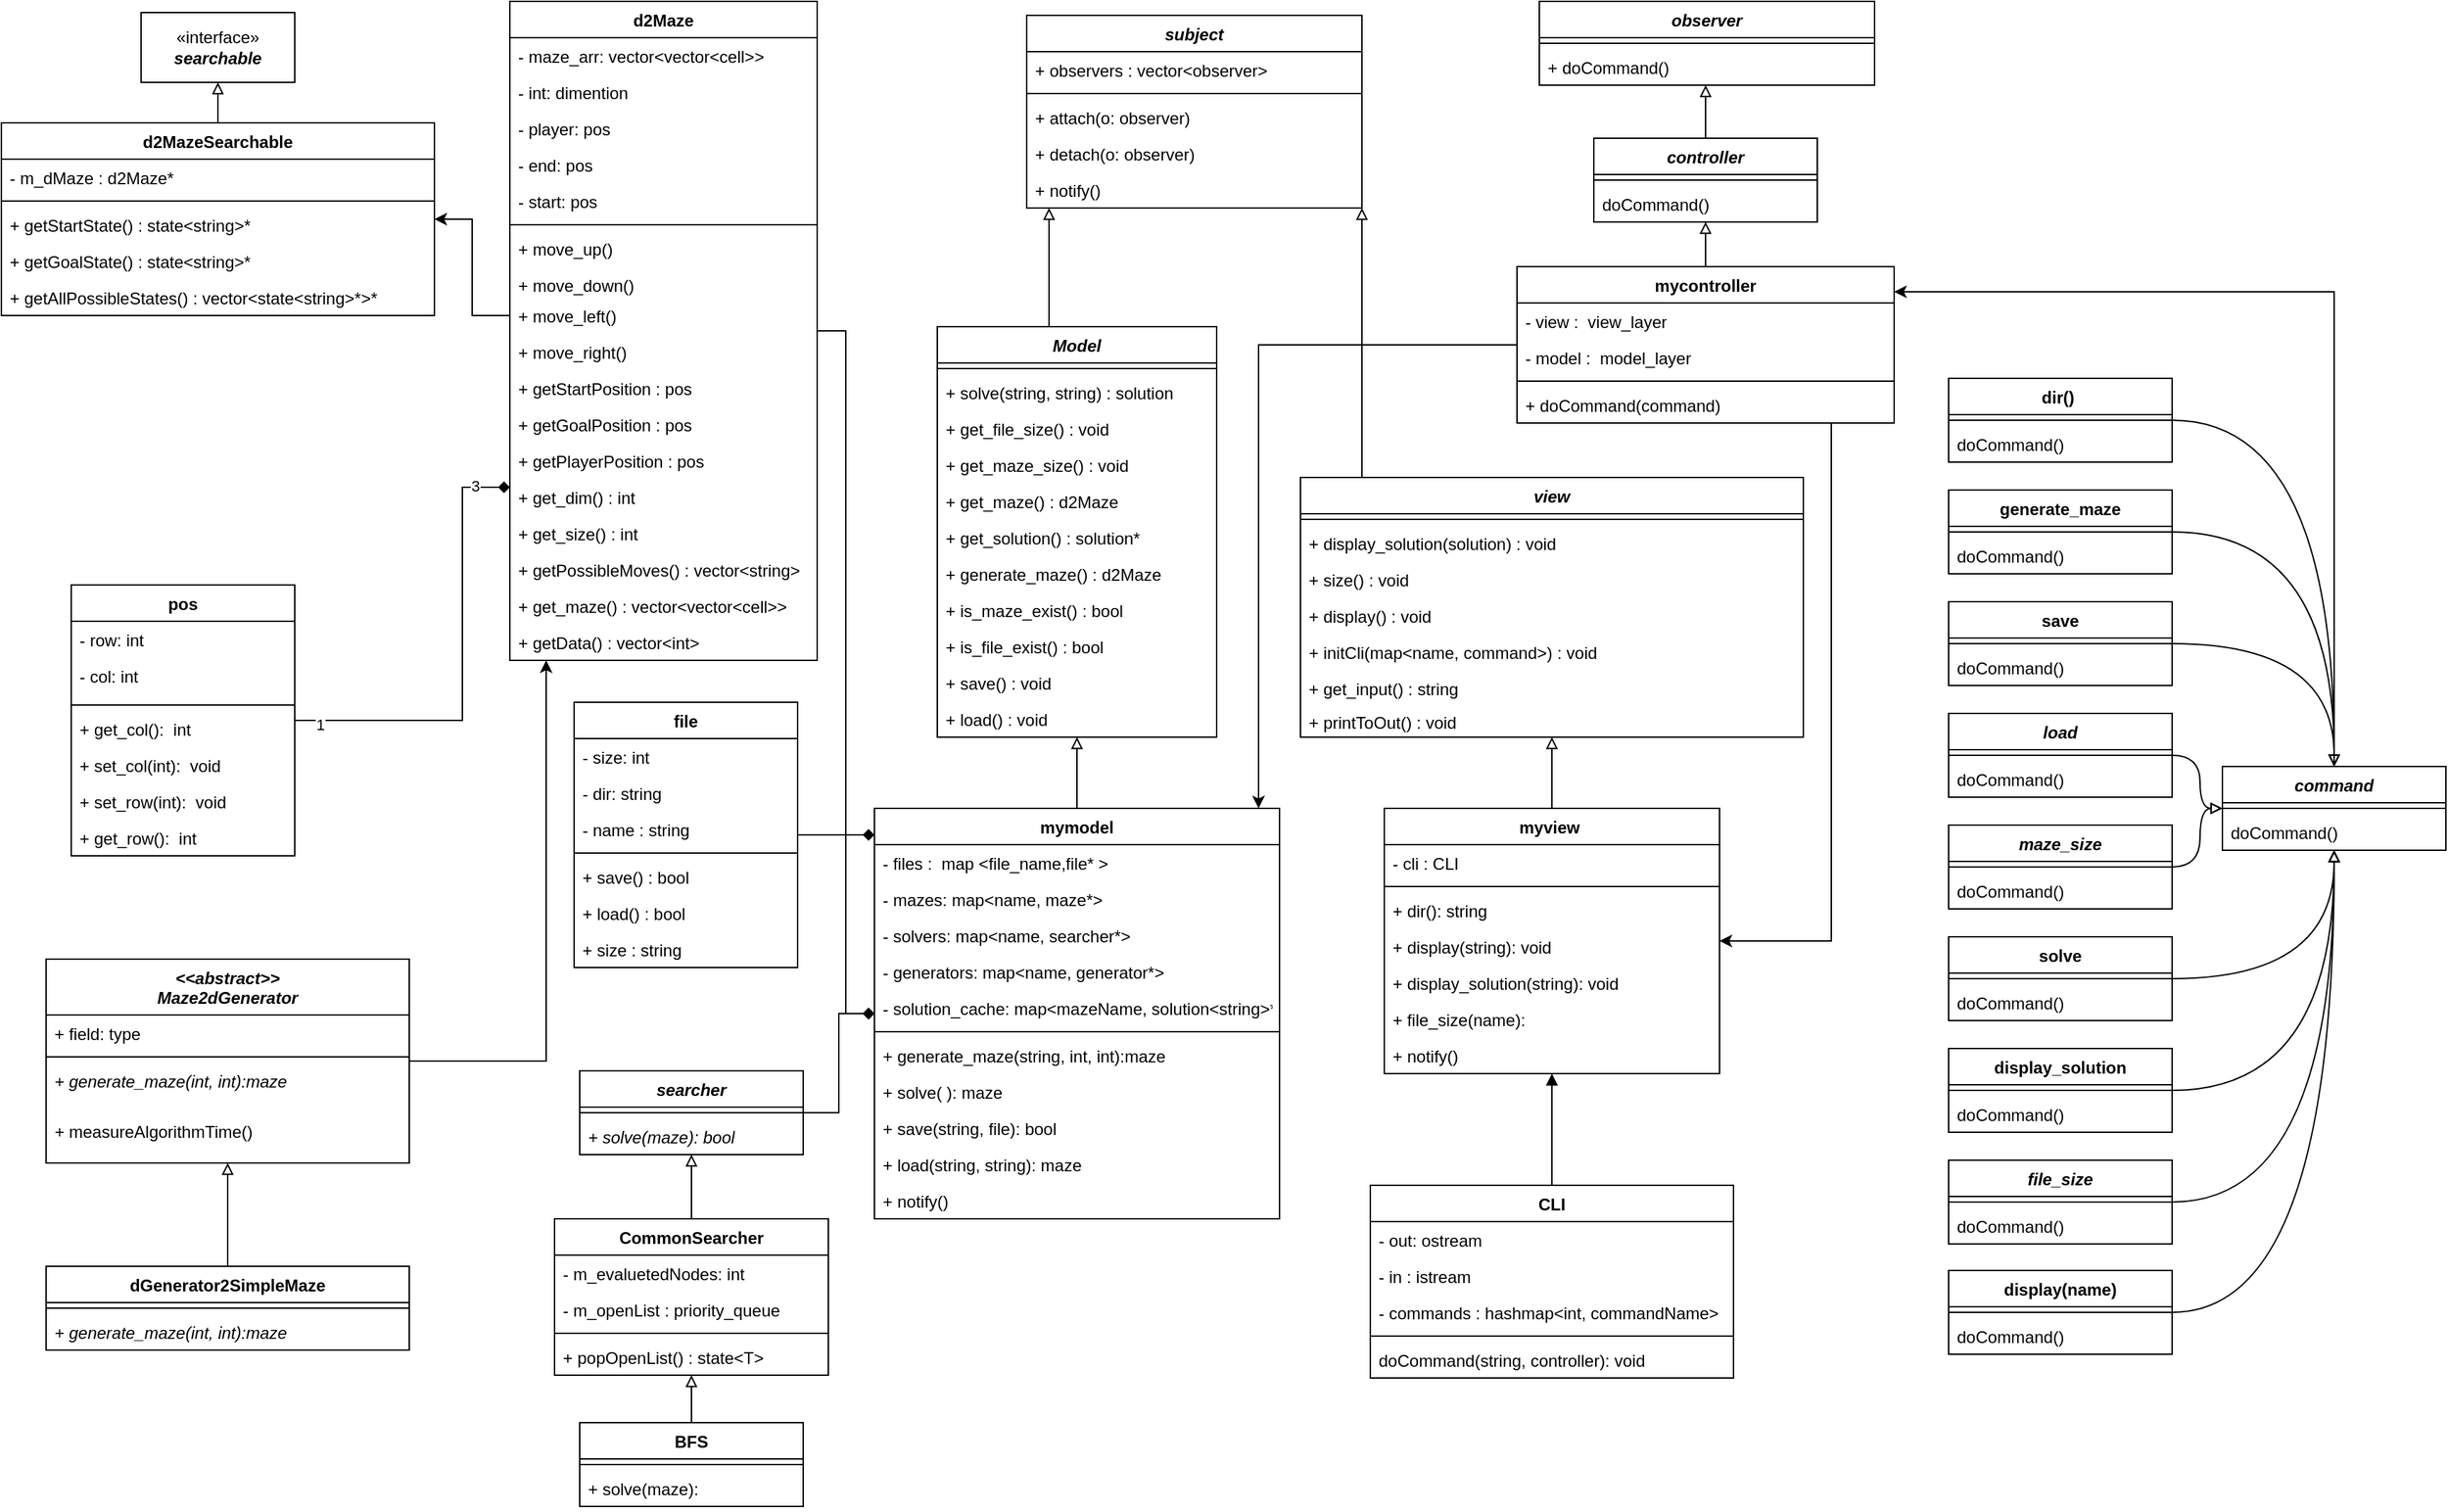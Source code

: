 <mxfile version="21.6.5" type="device">
  <diagram id="C5RBs43oDa-KdzZeNtuy" name="Page-1">
    <mxGraphModel dx="1363" dy="799" grid="1" gridSize="10" guides="1" tooltips="1" connect="1" arrows="1" fold="1" page="1" pageScale="1" pageWidth="1920" pageHeight="1200" math="0" shadow="0">
      <root>
        <mxCell id="WIyWlLk6GJQsqaUBKTNV-0" />
        <mxCell id="WIyWlLk6GJQsqaUBKTNV-1" parent="WIyWlLk6GJQsqaUBKTNV-0" />
        <mxCell id="Aom7ksUXfzKMNGs9SRL8-239" style="edgeStyle=elbowEdgeStyle;rounded=0;orthogonalLoop=1;jettySize=auto;html=1;endArrow=diamond;endFill=1;" parent="WIyWlLk6GJQsqaUBKTNV-1" source="Aom7ksUXfzKMNGs9SRL8-19" edge="1" target="Aom7ksUXfzKMNGs9SRL8-120">
          <mxGeometry relative="1" as="geometry">
            <mxPoint x="352" y="544" as="sourcePoint" />
            <mxPoint x="704.88" y="570.068" as="targetPoint" />
          </mxGeometry>
        </mxCell>
        <mxCell id="Aom7ksUXfzKMNGs9SRL8-19" value="d2Maze" style="swimlane;fontStyle=1;align=center;verticalAlign=top;childLayout=stackLayout;horizontal=1;startSize=26;horizontalStack=0;resizeParent=1;resizeParentMax=0;resizeLast=0;collapsible=1;marginBottom=0;whiteSpace=wrap;html=1;" parent="WIyWlLk6GJQsqaUBKTNV-1" vertex="1">
          <mxGeometry x="374" y="32" width="220" height="472" as="geometry" />
        </mxCell>
        <mxCell id="Aom7ksUXfzKMNGs9SRL8-20" value="- maze_arr: vector&amp;lt;vector&amp;lt;cell&amp;gt;&amp;gt;" style="text;strokeColor=none;fillColor=none;align=left;verticalAlign=top;spacingLeft=4;spacingRight=4;overflow=hidden;rotatable=0;points=[[0,0.5],[1,0.5]];portConstraint=eastwest;whiteSpace=wrap;html=1;" parent="Aom7ksUXfzKMNGs9SRL8-19" vertex="1">
          <mxGeometry y="26" width="220" height="26" as="geometry" />
        </mxCell>
        <mxCell id="Aom7ksUXfzKMNGs9SRL8-22" value="- int: dimention&amp;nbsp;" style="text;strokeColor=none;fillColor=none;align=left;verticalAlign=top;spacingLeft=4;spacingRight=4;overflow=hidden;rotatable=0;points=[[0,0.5],[1,0.5]];portConstraint=eastwest;whiteSpace=wrap;html=1;" parent="Aom7ksUXfzKMNGs9SRL8-19" vertex="1">
          <mxGeometry y="52" width="220" height="26" as="geometry" />
        </mxCell>
        <mxCell id="Aom7ksUXfzKMNGs9SRL8-23" value="- player: pos" style="text;strokeColor=none;fillColor=none;align=left;verticalAlign=top;spacingLeft=4;spacingRight=4;overflow=hidden;rotatable=0;points=[[0,0.5],[1,0.5]];portConstraint=eastwest;whiteSpace=wrap;html=1;" parent="Aom7ksUXfzKMNGs9SRL8-19" vertex="1">
          <mxGeometry y="78" width="220" height="26" as="geometry" />
        </mxCell>
        <mxCell id="Aom7ksUXfzKMNGs9SRL8-38" value="- end: pos" style="text;strokeColor=none;fillColor=none;align=left;verticalAlign=top;spacingLeft=4;spacingRight=4;overflow=hidden;rotatable=0;points=[[0,0.5],[1,0.5]];portConstraint=eastwest;whiteSpace=wrap;html=1;" parent="Aom7ksUXfzKMNGs9SRL8-19" vertex="1">
          <mxGeometry y="104" width="220" height="26" as="geometry" />
        </mxCell>
        <mxCell id="Aom7ksUXfzKMNGs9SRL8-37" value="- start: pos" style="text;strokeColor=none;fillColor=none;align=left;verticalAlign=top;spacingLeft=4;spacingRight=4;overflow=hidden;rotatable=0;points=[[0,0.5],[1,0.5]];portConstraint=eastwest;whiteSpace=wrap;html=1;" parent="Aom7ksUXfzKMNGs9SRL8-19" vertex="1">
          <mxGeometry y="130" width="220" height="26" as="geometry" />
        </mxCell>
        <mxCell id="Aom7ksUXfzKMNGs9SRL8-21" value="" style="line;strokeWidth=1;fillColor=none;align=left;verticalAlign=middle;spacingTop=-1;spacingLeft=3;spacingRight=3;rotatable=0;labelPosition=right;points=[];portConstraint=eastwest;strokeColor=inherit;" parent="Aom7ksUXfzKMNGs9SRL8-19" vertex="1">
          <mxGeometry y="156" width="220" height="8" as="geometry" />
        </mxCell>
        <mxCell id="Aom7ksUXfzKMNGs9SRL8-24" value="+ move_up()" style="text;strokeColor=none;fillColor=none;align=left;verticalAlign=top;spacingLeft=4;spacingRight=4;overflow=hidden;rotatable=0;points=[[0,0.5],[1,0.5]];portConstraint=eastwest;whiteSpace=wrap;html=1;" parent="Aom7ksUXfzKMNGs9SRL8-19" vertex="1">
          <mxGeometry y="164" width="220" height="26" as="geometry" />
        </mxCell>
        <mxCell id="Aom7ksUXfzKMNGs9SRL8-25" value="+ move_down()" style="text;strokeColor=none;fillColor=none;align=left;verticalAlign=top;spacingLeft=4;spacingRight=4;overflow=hidden;rotatable=0;points=[[0,0.5],[1,0.5]];portConstraint=eastwest;whiteSpace=wrap;html=1;" parent="Aom7ksUXfzKMNGs9SRL8-19" vertex="1">
          <mxGeometry y="190" width="220" height="22" as="geometry" />
        </mxCell>
        <mxCell id="Aom7ksUXfzKMNGs9SRL8-26" value="+ move_left()" style="text;strokeColor=none;fillColor=none;align=left;verticalAlign=top;spacingLeft=4;spacingRight=4;overflow=hidden;rotatable=0;points=[[0,0.5],[1,0.5]];portConstraint=eastwest;whiteSpace=wrap;html=1;" parent="Aom7ksUXfzKMNGs9SRL8-19" vertex="1">
          <mxGeometry y="212" width="220" height="26" as="geometry" />
        </mxCell>
        <mxCell id="Aom7ksUXfzKMNGs9SRL8-32" value="+ move_right()" style="text;strokeColor=none;fillColor=none;align=left;verticalAlign=top;spacingLeft=4;spacingRight=4;overflow=hidden;rotatable=0;points=[[0,0.5],[1,0.5]];portConstraint=eastwest;whiteSpace=wrap;html=1;" parent="Aom7ksUXfzKMNGs9SRL8-19" vertex="1">
          <mxGeometry y="238" width="220" height="26" as="geometry" />
        </mxCell>
        <mxCell id="N_na5Hvvak2LhgR9_9NA-84" value="+ getStartPosition : pos" style="text;strokeColor=none;fillColor=none;align=left;verticalAlign=top;spacingLeft=4;spacingRight=4;overflow=hidden;rotatable=0;points=[[0,0.5],[1,0.5]];portConstraint=eastwest;whiteSpace=wrap;html=1;" vertex="1" parent="Aom7ksUXfzKMNGs9SRL8-19">
          <mxGeometry y="264" width="220" height="26" as="geometry" />
        </mxCell>
        <mxCell id="N_na5Hvvak2LhgR9_9NA-85" value="+ getGoalPosition : pos" style="text;strokeColor=none;fillColor=none;align=left;verticalAlign=top;spacingLeft=4;spacingRight=4;overflow=hidden;rotatable=0;points=[[0,0.5],[1,0.5]];portConstraint=eastwest;whiteSpace=wrap;html=1;" vertex="1" parent="Aom7ksUXfzKMNGs9SRL8-19">
          <mxGeometry y="290" width="220" height="26" as="geometry" />
        </mxCell>
        <mxCell id="N_na5Hvvak2LhgR9_9NA-86" value="+ getPlayerPosition : pos" style="text;strokeColor=none;fillColor=none;align=left;verticalAlign=top;spacingLeft=4;spacingRight=4;overflow=hidden;rotatable=0;points=[[0,0.5],[1,0.5]];portConstraint=eastwest;whiteSpace=wrap;html=1;" vertex="1" parent="Aom7ksUXfzKMNGs9SRL8-19">
          <mxGeometry y="316" width="220" height="26" as="geometry" />
        </mxCell>
        <mxCell id="N_na5Hvvak2LhgR9_9NA-87" value="+ get_dim() : int" style="text;strokeColor=none;fillColor=none;align=left;verticalAlign=top;spacingLeft=4;spacingRight=4;overflow=hidden;rotatable=0;points=[[0,0.5],[1,0.5]];portConstraint=eastwest;whiteSpace=wrap;html=1;" vertex="1" parent="Aom7ksUXfzKMNGs9SRL8-19">
          <mxGeometry y="342" width="220" height="26" as="geometry" />
        </mxCell>
        <mxCell id="N_na5Hvvak2LhgR9_9NA-88" value="+ get_size() : int" style="text;strokeColor=none;fillColor=none;align=left;verticalAlign=top;spacingLeft=4;spacingRight=4;overflow=hidden;rotatable=0;points=[[0,0.5],[1,0.5]];portConstraint=eastwest;whiteSpace=wrap;html=1;" vertex="1" parent="Aom7ksUXfzKMNGs9SRL8-19">
          <mxGeometry y="368" width="220" height="26" as="geometry" />
        </mxCell>
        <mxCell id="N_na5Hvvak2LhgR9_9NA-89" value="+ getPossibleMoves() : vector&amp;lt;string&amp;gt;" style="text;strokeColor=none;fillColor=none;align=left;verticalAlign=top;spacingLeft=4;spacingRight=4;overflow=hidden;rotatable=0;points=[[0,0.5],[1,0.5]];portConstraint=eastwest;whiteSpace=wrap;html=1;" vertex="1" parent="Aom7ksUXfzKMNGs9SRL8-19">
          <mxGeometry y="394" width="220" height="26" as="geometry" />
        </mxCell>
        <mxCell id="N_na5Hvvak2LhgR9_9NA-90" value="+ get_maze() : vector&amp;lt;vector&amp;lt;cell&amp;gt;&amp;gt;" style="text;strokeColor=none;fillColor=none;align=left;verticalAlign=top;spacingLeft=4;spacingRight=4;overflow=hidden;rotatable=0;points=[[0,0.5],[1,0.5]];portConstraint=eastwest;whiteSpace=wrap;html=1;" vertex="1" parent="Aom7ksUXfzKMNGs9SRL8-19">
          <mxGeometry y="420" width="220" height="26" as="geometry" />
        </mxCell>
        <mxCell id="N_na5Hvvak2LhgR9_9NA-91" value="+ getData() : vector&amp;lt;int&amp;gt;" style="text;strokeColor=none;fillColor=none;align=left;verticalAlign=top;spacingLeft=4;spacingRight=4;overflow=hidden;rotatable=0;points=[[0,0.5],[1,0.5]];portConstraint=eastwest;whiteSpace=wrap;html=1;" vertex="1" parent="Aom7ksUXfzKMNGs9SRL8-19">
          <mxGeometry y="446" width="220" height="26" as="geometry" />
        </mxCell>
        <mxCell id="Aom7ksUXfzKMNGs9SRL8-64" value="&lt;i&gt;&amp;lt;&amp;lt;abstract&amp;gt;&amp;gt;&lt;br&gt;Maze2dGenerator&lt;/i&gt;" style="swimlane;fontStyle=1;align=center;verticalAlign=top;childLayout=stackLayout;horizontal=1;startSize=40;horizontalStack=0;resizeParent=1;resizeParentMax=0;resizeLast=0;collapsible=1;marginBottom=0;whiteSpace=wrap;html=1;" parent="WIyWlLk6GJQsqaUBKTNV-1" vertex="1">
          <mxGeometry x="42" y="718" width="260" height="146" as="geometry">
            <mxRectangle x="540" y="440" width="140" height="40" as="alternateBounds" />
          </mxGeometry>
        </mxCell>
        <mxCell id="Aom7ksUXfzKMNGs9SRL8-65" value="+ field: type" style="text;strokeColor=none;fillColor=none;align=left;verticalAlign=top;spacingLeft=4;spacingRight=4;overflow=hidden;rotatable=0;points=[[0,0.5],[1,0.5]];portConstraint=eastwest;whiteSpace=wrap;html=1;" parent="Aom7ksUXfzKMNGs9SRL8-64" vertex="1">
          <mxGeometry y="40" width="260" height="26" as="geometry" />
        </mxCell>
        <mxCell id="Aom7ksUXfzKMNGs9SRL8-66" value="" style="line;strokeWidth=1;fillColor=none;align=left;verticalAlign=middle;spacingTop=-1;spacingLeft=3;spacingRight=3;rotatable=0;labelPosition=right;points=[];portConstraint=eastwest;strokeColor=inherit;" parent="Aom7ksUXfzKMNGs9SRL8-64" vertex="1">
          <mxGeometry y="66" width="260" height="8" as="geometry" />
        </mxCell>
        <mxCell id="Aom7ksUXfzKMNGs9SRL8-67" value="&lt;i&gt;+ generate_maze(int, int):maze&amp;nbsp;&lt;/i&gt;" style="text;strokeColor=none;fillColor=none;align=left;verticalAlign=top;spacingLeft=4;spacingRight=4;overflow=hidden;rotatable=0;points=[[0,0.5],[1,0.5]];portConstraint=eastwest;whiteSpace=wrap;html=1;" parent="Aom7ksUXfzKMNGs9SRL8-64" vertex="1">
          <mxGeometry y="74" width="260" height="36" as="geometry" />
        </mxCell>
        <mxCell id="Aom7ksUXfzKMNGs9SRL8-75" value="&lt;i&gt;+&amp;nbsp;&lt;/i&gt;measureAlgorithmTime()" style="text;strokeColor=none;fillColor=none;align=left;verticalAlign=top;spacingLeft=4;spacingRight=4;overflow=hidden;rotatable=0;points=[[0,0.5],[1,0.5]];portConstraint=eastwest;whiteSpace=wrap;html=1;" parent="Aom7ksUXfzKMNGs9SRL8-64" vertex="1">
          <mxGeometry y="110" width="260" height="36" as="geometry" />
        </mxCell>
        <mxCell id="Aom7ksUXfzKMNGs9SRL8-74" style="edgeStyle=orthogonalEdgeStyle;rounded=0;orthogonalLoop=1;jettySize=auto;html=1;" parent="WIyWlLk6GJQsqaUBKTNV-1" source="Aom7ksUXfzKMNGs9SRL8-64" target="Aom7ksUXfzKMNGs9SRL8-19" edge="1">
          <mxGeometry relative="1" as="geometry">
            <mxPoint x="308" y="788.0" as="sourcePoint" />
            <mxPoint x="388.8" y="192.108" as="targetPoint" />
            <Array as="points">
              <mxPoint x="400" y="791" />
            </Array>
          </mxGeometry>
        </mxCell>
        <mxCell id="Aom7ksUXfzKMNGs9SRL8-192" style="edgeStyle=orthogonalEdgeStyle;rounded=0;orthogonalLoop=1;jettySize=auto;html=1;endArrow=block;endFill=0;" parent="WIyWlLk6GJQsqaUBKTNV-1" source="Aom7ksUXfzKMNGs9SRL8-76" target="Aom7ksUXfzKMNGs9SRL8-64" edge="1">
          <mxGeometry relative="1" as="geometry" />
        </mxCell>
        <mxCell id="Aom7ksUXfzKMNGs9SRL8-76" value="dGenerator2SimpleMaze" style="swimlane;fontStyle=1;align=center;verticalAlign=top;childLayout=stackLayout;horizontal=1;startSize=26;horizontalStack=0;resizeParent=1;resizeParentMax=0;resizeLast=0;collapsible=1;marginBottom=0;whiteSpace=wrap;html=1;" parent="WIyWlLk6GJQsqaUBKTNV-1" vertex="1">
          <mxGeometry x="42" y="938" width="260" height="60" as="geometry" />
        </mxCell>
        <mxCell id="Aom7ksUXfzKMNGs9SRL8-78" value="" style="line;strokeWidth=1;fillColor=none;align=left;verticalAlign=middle;spacingTop=-1;spacingLeft=3;spacingRight=3;rotatable=0;labelPosition=right;points=[];portConstraint=eastwest;strokeColor=inherit;" parent="Aom7ksUXfzKMNGs9SRL8-76" vertex="1">
          <mxGeometry y="26" width="260" height="8" as="geometry" />
        </mxCell>
        <mxCell id="Aom7ksUXfzKMNGs9SRL8-79" value="&lt;i style=&quot;border-color: var(--border-color);&quot;&gt;+ generate_maze(int, int):maze&amp;nbsp;&lt;/i&gt;" style="text;strokeColor=none;fillColor=none;align=left;verticalAlign=top;spacingLeft=4;spacingRight=4;overflow=hidden;rotatable=0;points=[[0,0.5],[1,0.5]];portConstraint=eastwest;whiteSpace=wrap;html=1;" parent="Aom7ksUXfzKMNGs9SRL8-76" vertex="1">
          <mxGeometry y="34" width="260" height="26" as="geometry" />
        </mxCell>
        <mxCell id="Aom7ksUXfzKMNGs9SRL8-241" style="edgeStyle=elbowEdgeStyle;rounded=0;orthogonalLoop=1;jettySize=auto;html=1;endArrow=diamond;endFill=1;" parent="WIyWlLk6GJQsqaUBKTNV-1" source="Aom7ksUXfzKMNGs9SRL8-81" edge="1" target="Aom7ksUXfzKMNGs9SRL8-120">
          <mxGeometry relative="1" as="geometry">
            <Array as="points">
              <mxPoint x="642" y="771" />
            </Array>
            <mxPoint x="352" y="825" as="sourcePoint" />
            <mxPoint x="704" y="610" as="targetPoint" />
          </mxGeometry>
        </mxCell>
        <mxCell id="Aom7ksUXfzKMNGs9SRL8-81" value="file" style="swimlane;fontStyle=1;align=center;verticalAlign=top;childLayout=stackLayout;horizontal=1;startSize=26;horizontalStack=0;resizeParent=1;resizeParentMax=0;resizeLast=0;collapsible=1;marginBottom=0;whiteSpace=wrap;html=1;" parent="WIyWlLk6GJQsqaUBKTNV-1" vertex="1">
          <mxGeometry x="420" y="534" width="160" height="190" as="geometry">
            <mxRectangle x="600" y="370" width="60" height="30" as="alternateBounds" />
          </mxGeometry>
        </mxCell>
        <mxCell id="Aom7ksUXfzKMNGs9SRL8-82" value="- size: int" style="text;strokeColor=none;fillColor=none;align=left;verticalAlign=top;spacingLeft=4;spacingRight=4;overflow=hidden;rotatable=0;points=[[0,0.5],[1,0.5]];portConstraint=eastwest;whiteSpace=wrap;html=1;" parent="Aom7ksUXfzKMNGs9SRL8-81" vertex="1">
          <mxGeometry y="26" width="160" height="26" as="geometry" />
        </mxCell>
        <mxCell id="Aom7ksUXfzKMNGs9SRL8-88" value="- dir: string" style="text;strokeColor=none;fillColor=none;align=left;verticalAlign=top;spacingLeft=4;spacingRight=4;overflow=hidden;rotatable=0;points=[[0,0.5],[1,0.5]];portConstraint=eastwest;whiteSpace=wrap;html=1;" parent="Aom7ksUXfzKMNGs9SRL8-81" vertex="1">
          <mxGeometry y="52" width="160" height="26" as="geometry" />
        </mxCell>
        <mxCell id="Aom7ksUXfzKMNGs9SRL8-111" value="- name : string" style="text;strokeColor=none;fillColor=none;align=left;verticalAlign=top;spacingLeft=4;spacingRight=4;overflow=hidden;rotatable=0;points=[[0,0.5],[1,0.5]];portConstraint=eastwest;whiteSpace=wrap;html=1;" parent="Aom7ksUXfzKMNGs9SRL8-81" vertex="1">
          <mxGeometry y="78" width="160" height="26" as="geometry" />
        </mxCell>
        <mxCell id="Aom7ksUXfzKMNGs9SRL8-83" value="" style="line;strokeWidth=1;fillColor=none;align=left;verticalAlign=middle;spacingTop=-1;spacingLeft=3;spacingRight=3;rotatable=0;labelPosition=right;points=[];portConstraint=eastwest;strokeColor=inherit;" parent="Aom7ksUXfzKMNGs9SRL8-81" vertex="1">
          <mxGeometry y="104" width="160" height="8" as="geometry" />
        </mxCell>
        <mxCell id="Aom7ksUXfzKMNGs9SRL8-84" value="+ save() : bool&amp;nbsp;" style="text;strokeColor=none;fillColor=none;align=left;verticalAlign=top;spacingLeft=4;spacingRight=4;overflow=hidden;rotatable=0;points=[[0,0.5],[1,0.5]];portConstraint=eastwest;whiteSpace=wrap;html=1;" parent="Aom7ksUXfzKMNGs9SRL8-81" vertex="1">
          <mxGeometry y="112" width="160" height="26" as="geometry" />
        </mxCell>
        <mxCell id="Aom7ksUXfzKMNGs9SRL8-85" value="+ load() : bool&amp;nbsp;" style="text;strokeColor=none;fillColor=none;align=left;verticalAlign=top;spacingLeft=4;spacingRight=4;overflow=hidden;rotatable=0;points=[[0,0.5],[1,0.5]];portConstraint=eastwest;whiteSpace=wrap;html=1;" parent="Aom7ksUXfzKMNGs9SRL8-81" vertex="1">
          <mxGeometry y="138" width="160" height="26" as="geometry" />
        </mxCell>
        <mxCell id="Aom7ksUXfzKMNGs9SRL8-87" value="+ size : string&amp;nbsp;" style="text;strokeColor=none;fillColor=none;align=left;verticalAlign=top;spacingLeft=4;spacingRight=4;overflow=hidden;rotatable=0;points=[[0,0.5],[1,0.5]];portConstraint=eastwest;whiteSpace=wrap;html=1;" parent="Aom7ksUXfzKMNGs9SRL8-81" vertex="1">
          <mxGeometry y="164" width="160" height="26" as="geometry" />
        </mxCell>
        <mxCell id="Aom7ksUXfzKMNGs9SRL8-151" style="edgeStyle=elbowEdgeStyle;rounded=0;orthogonalLoop=1;jettySize=auto;html=1;endArrow=diamond;endFill=1;" parent="WIyWlLk6GJQsqaUBKTNV-1" source="Aom7ksUXfzKMNGs9SRL8-93" edge="1" target="Aom7ksUXfzKMNGs9SRL8-120">
          <mxGeometry relative="1" as="geometry">
            <mxPoint x="707.3" y="629.99" as="targetPoint" />
          </mxGeometry>
        </mxCell>
        <mxCell id="Aom7ksUXfzKMNGs9SRL8-93" value="&lt;i&gt;searcher&lt;/i&gt;" style="swimlane;fontStyle=1;align=center;verticalAlign=top;childLayout=stackLayout;horizontal=1;startSize=26;horizontalStack=0;resizeParent=1;resizeParentMax=0;resizeLast=0;collapsible=1;marginBottom=0;whiteSpace=wrap;html=1;" parent="WIyWlLk6GJQsqaUBKTNV-1" vertex="1">
          <mxGeometry x="424" y="798" width="160" height="60" as="geometry" />
        </mxCell>
        <mxCell id="Aom7ksUXfzKMNGs9SRL8-95" value="" style="line;strokeWidth=1;fillColor=none;align=left;verticalAlign=middle;spacingTop=-1;spacingLeft=3;spacingRight=3;rotatable=0;labelPosition=right;points=[];portConstraint=eastwest;strokeColor=inherit;" parent="Aom7ksUXfzKMNGs9SRL8-93" vertex="1">
          <mxGeometry y="26" width="160" height="8" as="geometry" />
        </mxCell>
        <mxCell id="Aom7ksUXfzKMNGs9SRL8-96" value="&lt;i&gt;+ solve(maze): bool&lt;/i&gt;" style="text;strokeColor=none;fillColor=none;align=left;verticalAlign=top;spacingLeft=4;spacingRight=4;overflow=hidden;rotatable=0;points=[[0,0.5],[1,0.5]];portConstraint=eastwest;whiteSpace=wrap;html=1;" parent="Aom7ksUXfzKMNGs9SRL8-93" vertex="1">
          <mxGeometry y="34" width="160" height="26" as="geometry" />
        </mxCell>
        <mxCell id="N_na5Hvvak2LhgR9_9NA-80" style="rounded=0;orthogonalLoop=1;jettySize=auto;html=1;endArrow=block;endFill=0;" edge="1" parent="WIyWlLk6GJQsqaUBKTNV-1" source="Aom7ksUXfzKMNGs9SRL8-101" target="N_na5Hvvak2LhgR9_9NA-75">
          <mxGeometry relative="1" as="geometry" />
        </mxCell>
        <mxCell id="Aom7ksUXfzKMNGs9SRL8-101" value="BFS" style="swimlane;fontStyle=1;align=center;verticalAlign=top;childLayout=stackLayout;horizontal=1;startSize=26;horizontalStack=0;resizeParent=1;resizeParentMax=0;resizeLast=0;collapsible=1;marginBottom=0;whiteSpace=wrap;html=1;" parent="WIyWlLk6GJQsqaUBKTNV-1" vertex="1">
          <mxGeometry x="424" y="1050" width="160" height="60" as="geometry" />
        </mxCell>
        <mxCell id="Aom7ksUXfzKMNGs9SRL8-102" value="" style="line;strokeWidth=1;fillColor=none;align=left;verticalAlign=middle;spacingTop=-1;spacingLeft=3;spacingRight=3;rotatable=0;labelPosition=right;points=[];portConstraint=eastwest;strokeColor=inherit;" parent="Aom7ksUXfzKMNGs9SRL8-101" vertex="1">
          <mxGeometry y="26" width="160" height="8" as="geometry" />
        </mxCell>
        <mxCell id="Aom7ksUXfzKMNGs9SRL8-103" value="+ solve(maze):" style="text;strokeColor=none;fillColor=none;align=left;verticalAlign=top;spacingLeft=4;spacingRight=4;overflow=hidden;rotatable=0;points=[[0,0.5],[1,0.5]];portConstraint=eastwest;whiteSpace=wrap;html=1;" parent="Aom7ksUXfzKMNGs9SRL8-101" vertex="1">
          <mxGeometry y="34" width="160" height="26" as="geometry" />
        </mxCell>
        <mxCell id="awcwQDgCzQy2FFHCzUAw-24" style="edgeStyle=elbowEdgeStyle;rounded=0;orthogonalLoop=1;jettySize=auto;html=1;" parent="WIyWlLk6GJQsqaUBKTNV-1" source="Aom7ksUXfzKMNGs9SRL8-107" target="Aom7ksUXfzKMNGs9SRL8-115" edge="1">
          <mxGeometry relative="1" as="geometry">
            <Array as="points">
              <mxPoint x="1320" y="500" />
            </Array>
          </mxGeometry>
        </mxCell>
        <mxCell id="awcwQDgCzQy2FFHCzUAw-25" style="edgeStyle=elbowEdgeStyle;rounded=0;orthogonalLoop=1;jettySize=auto;html=1;" parent="WIyWlLk6GJQsqaUBKTNV-1" source="Aom7ksUXfzKMNGs9SRL8-107" target="Aom7ksUXfzKMNGs9SRL8-120" edge="1">
          <mxGeometry relative="1" as="geometry">
            <Array as="points">
              <mxPoint x="910" y="500" />
            </Array>
          </mxGeometry>
        </mxCell>
        <mxCell id="awcwQDgCzQy2FFHCzUAw-33" style="edgeStyle=orthogonalEdgeStyle;rounded=0;orthogonalLoop=1;jettySize=auto;html=1;entryX=0.496;entryY=1;entryDx=0;entryDy=0;entryPerimeter=0;endArrow=block;endFill=0;" parent="WIyWlLk6GJQsqaUBKTNV-1" source="N_na5Hvvak2LhgR9_9NA-69" target="awcwQDgCzQy2FFHCzUAw-29" edge="1">
          <mxGeometry relative="1" as="geometry" />
        </mxCell>
        <mxCell id="N_na5Hvvak2LhgR9_9NA-73" style="edgeStyle=orthogonalEdgeStyle;rounded=0;orthogonalLoop=1;jettySize=auto;html=1;endArrow=block;endFill=0;" edge="1" parent="WIyWlLk6GJQsqaUBKTNV-1" source="Aom7ksUXfzKMNGs9SRL8-107" target="N_na5Hvvak2LhgR9_9NA-69">
          <mxGeometry relative="1" as="geometry" />
        </mxCell>
        <mxCell id="Aom7ksUXfzKMNGs9SRL8-107" value="mycontroller" style="swimlane;fontStyle=1;align=center;verticalAlign=top;childLayout=stackLayout;horizontal=1;startSize=26;horizontalStack=0;resizeParent=1;resizeParentMax=0;resizeLast=0;collapsible=1;marginBottom=0;whiteSpace=wrap;html=1;" parent="WIyWlLk6GJQsqaUBKTNV-1" vertex="1">
          <mxGeometry x="1095" y="222" width="270" height="112" as="geometry" />
        </mxCell>
        <mxCell id="Aom7ksUXfzKMNGs9SRL8-108" value="- view :&amp;nbsp; view_layer" style="text;strokeColor=none;fillColor=none;align=left;verticalAlign=top;spacingLeft=4;spacingRight=4;overflow=hidden;rotatable=0;points=[[0,0.5],[1,0.5]];portConstraint=eastwest;whiteSpace=wrap;html=1;" parent="Aom7ksUXfzKMNGs9SRL8-107" vertex="1">
          <mxGeometry y="26" width="270" height="26" as="geometry" />
        </mxCell>
        <mxCell id="Aom7ksUXfzKMNGs9SRL8-112" value="- model :&amp;nbsp; model_layer" style="text;strokeColor=none;fillColor=none;align=left;verticalAlign=top;spacingLeft=4;spacingRight=4;overflow=hidden;rotatable=0;points=[[0,0.5],[1,0.5]];portConstraint=eastwest;whiteSpace=wrap;html=1;" parent="Aom7ksUXfzKMNGs9SRL8-107" vertex="1">
          <mxGeometry y="52" width="270" height="26" as="geometry" />
        </mxCell>
        <mxCell id="Aom7ksUXfzKMNGs9SRL8-109" value="" style="line;strokeWidth=1;fillColor=none;align=left;verticalAlign=middle;spacingTop=-1;spacingLeft=3;spacingRight=3;rotatable=0;labelPosition=right;points=[];portConstraint=eastwest;strokeColor=inherit;" parent="Aom7ksUXfzKMNGs9SRL8-107" vertex="1">
          <mxGeometry y="78" width="270" height="8" as="geometry" />
        </mxCell>
        <mxCell id="Aom7ksUXfzKMNGs9SRL8-110" value="+ doCommand(command)" style="text;strokeColor=none;fillColor=none;align=left;verticalAlign=top;spacingLeft=4;spacingRight=4;overflow=hidden;rotatable=0;points=[[0,0.5],[1,0.5]];portConstraint=eastwest;whiteSpace=wrap;html=1;" parent="Aom7ksUXfzKMNGs9SRL8-107" vertex="1">
          <mxGeometry y="86" width="270" height="26" as="geometry" />
        </mxCell>
        <mxCell id="N_na5Hvvak2LhgR9_9NA-42" style="edgeStyle=orthogonalEdgeStyle;rounded=0;orthogonalLoop=1;jettySize=auto;html=1;endArrow=block;endFill=0;" edge="1" parent="WIyWlLk6GJQsqaUBKTNV-1" source="Aom7ksUXfzKMNGs9SRL8-115" target="N_na5Hvvak2LhgR9_9NA-24">
          <mxGeometry relative="1" as="geometry" />
        </mxCell>
        <mxCell id="Aom7ksUXfzKMNGs9SRL8-115" value="myview&amp;nbsp;" style="swimlane;fontStyle=1;align=center;verticalAlign=top;childLayout=stackLayout;horizontal=1;startSize=26;horizontalStack=0;resizeParent=1;resizeParentMax=0;resizeLast=0;collapsible=1;marginBottom=0;whiteSpace=wrap;html=1;" parent="WIyWlLk6GJQsqaUBKTNV-1" vertex="1">
          <mxGeometry x="1000" y="610" width="240" height="190" as="geometry" />
        </mxCell>
        <mxCell id="Aom7ksUXfzKMNGs9SRL8-116" value="- cli : CLI" style="text;strokeColor=none;fillColor=none;align=left;verticalAlign=top;spacingLeft=4;spacingRight=4;overflow=hidden;rotatable=0;points=[[0,0.5],[1,0.5]];portConstraint=eastwest;whiteSpace=wrap;html=1;" parent="Aom7ksUXfzKMNGs9SRL8-115" vertex="1">
          <mxGeometry y="26" width="240" height="26" as="geometry" />
        </mxCell>
        <mxCell id="Aom7ksUXfzKMNGs9SRL8-117" value="" style="line;strokeWidth=1;fillColor=none;align=left;verticalAlign=middle;spacingTop=-1;spacingLeft=3;spacingRight=3;rotatable=0;labelPosition=right;points=[];portConstraint=eastwest;strokeColor=inherit;" parent="Aom7ksUXfzKMNGs9SRL8-115" vertex="1">
          <mxGeometry y="52" width="240" height="8" as="geometry" />
        </mxCell>
        <mxCell id="Aom7ksUXfzKMNGs9SRL8-118" value="+ dir(): string" style="text;strokeColor=none;fillColor=none;align=left;verticalAlign=top;spacingLeft=4;spacingRight=4;overflow=hidden;rotatable=0;points=[[0,0.5],[1,0.5]];portConstraint=eastwest;whiteSpace=wrap;html=1;" parent="Aom7ksUXfzKMNGs9SRL8-115" vertex="1">
          <mxGeometry y="60" width="240" height="26" as="geometry" />
        </mxCell>
        <mxCell id="Aom7ksUXfzKMNGs9SRL8-129" value="+ display(string): void" style="text;strokeColor=none;fillColor=none;align=left;verticalAlign=top;spacingLeft=4;spacingRight=4;overflow=hidden;rotatable=0;points=[[0,0.5],[1,0.5]];portConstraint=eastwest;whiteSpace=wrap;html=1;" parent="Aom7ksUXfzKMNGs9SRL8-115" vertex="1">
          <mxGeometry y="86" width="240" height="26" as="geometry" />
        </mxCell>
        <mxCell id="Aom7ksUXfzKMNGs9SRL8-130" value="+ display_solution(string): void" style="text;strokeColor=none;fillColor=none;align=left;verticalAlign=top;spacingLeft=4;spacingRight=4;overflow=hidden;rotatable=0;points=[[0,0.5],[1,0.5]];portConstraint=eastwest;whiteSpace=wrap;html=1;" parent="Aom7ksUXfzKMNGs9SRL8-115" vertex="1">
          <mxGeometry y="112" width="240" height="26" as="geometry" />
        </mxCell>
        <mxCell id="Aom7ksUXfzKMNGs9SRL8-131" value="+ file_size(name):&lt;br&gt;" style="text;strokeColor=none;fillColor=none;align=left;verticalAlign=top;spacingLeft=4;spacingRight=4;overflow=hidden;rotatable=0;points=[[0,0.5],[1,0.5]];portConstraint=eastwest;whiteSpace=wrap;html=1;" parent="Aom7ksUXfzKMNGs9SRL8-115" vertex="1">
          <mxGeometry y="138" width="240" height="26" as="geometry" />
        </mxCell>
        <mxCell id="awcwQDgCzQy2FFHCzUAw-31" value="+ notify()" style="text;strokeColor=none;fillColor=none;align=left;verticalAlign=top;spacingLeft=4;spacingRight=4;overflow=hidden;rotatable=0;points=[[0,0.5],[1,0.5]];portConstraint=eastwest;whiteSpace=wrap;html=1;" parent="Aom7ksUXfzKMNGs9SRL8-115" vertex="1">
          <mxGeometry y="164" width="240" height="26" as="geometry" />
        </mxCell>
        <mxCell id="awcwQDgCzQy2FFHCzUAw-21" style="edgeStyle=elbowEdgeStyle;rounded=0;orthogonalLoop=1;jettySize=auto;html=1;endArrow=block;endFill=0;elbow=vertical;" parent="WIyWlLk6GJQsqaUBKTNV-1" source="N_na5Hvvak2LhgR9_9NA-3" target="awcwQDgCzQy2FFHCzUAw-14" edge="1">
          <mxGeometry relative="1" as="geometry">
            <Array as="points">
              <mxPoint x="760" y="210" />
            </Array>
          </mxGeometry>
        </mxCell>
        <mxCell id="N_na5Hvvak2LhgR9_9NA-7" style="edgeStyle=orthogonalEdgeStyle;rounded=0;orthogonalLoop=1;jettySize=auto;html=1;endArrow=block;endFill=0;" edge="1" parent="WIyWlLk6GJQsqaUBKTNV-1" source="Aom7ksUXfzKMNGs9SRL8-120" target="N_na5Hvvak2LhgR9_9NA-3">
          <mxGeometry relative="1" as="geometry" />
        </mxCell>
        <mxCell id="Aom7ksUXfzKMNGs9SRL8-120" value="mymodel" style="swimlane;fontStyle=1;align=center;verticalAlign=top;childLayout=stackLayout;horizontal=1;startSize=26;horizontalStack=0;resizeParent=1;resizeParentMax=0;resizeLast=0;collapsible=1;marginBottom=0;whiteSpace=wrap;html=1;" parent="WIyWlLk6GJQsqaUBKTNV-1" vertex="1">
          <mxGeometry x="635" y="610" width="290" height="294" as="geometry" />
        </mxCell>
        <mxCell id="Aom7ksUXfzKMNGs9SRL8-121" value="- files :&amp;nbsp; map &amp;lt;file_name,file* &amp;gt;" style="text;strokeColor=none;fillColor=none;align=left;verticalAlign=top;spacingLeft=4;spacingRight=4;overflow=hidden;rotatable=0;points=[[0,0.5],[1,0.5]];portConstraint=eastwest;whiteSpace=wrap;html=1;" parent="Aom7ksUXfzKMNGs9SRL8-120" vertex="1">
          <mxGeometry y="26" width="290" height="26" as="geometry" />
        </mxCell>
        <mxCell id="Aom7ksUXfzKMNGs9SRL8-235" value="- mazes: map&lt;name, maze*&gt;" style="text;align=left;verticalAlign=top;spacingLeft=4;spacingRight=4;overflow=hidden;rotatable=0;points=[[0,0.5],[1,0.5]];portConstraint=eastwest;" parent="Aom7ksUXfzKMNGs9SRL8-120" vertex="1">
          <mxGeometry y="52" width="290" height="26" as="geometry" />
        </mxCell>
        <mxCell id="Aom7ksUXfzKMNGs9SRL8-63" value="- solvers: map&lt;name, searcher*&gt;" style="text;align=left;verticalAlign=top;spacingLeft=4;spacingRight=4;overflow=hidden;rotatable=0;points=[[0,0.5],[1,0.5]];portConstraint=eastwest;" parent="Aom7ksUXfzKMNGs9SRL8-120" vertex="1">
          <mxGeometry y="78" width="290" height="26" as="geometry" />
        </mxCell>
        <mxCell id="N_na5Hvvak2LhgR9_9NA-0" value="- generators: map&lt;name, generator*&gt;" style="text;align=left;verticalAlign=top;spacingLeft=4;spacingRight=4;overflow=hidden;rotatable=0;points=[[0,0.5],[1,0.5]];portConstraint=eastwest;" vertex="1" parent="Aom7ksUXfzKMNGs9SRL8-120">
          <mxGeometry y="104" width="290" height="26" as="geometry" />
        </mxCell>
        <mxCell id="N_na5Hvvak2LhgR9_9NA-1" value="- solution_cache: map&lt;mazeName, solution&lt;string&gt;*&gt;" style="text;align=left;verticalAlign=top;spacingLeft=4;spacingRight=4;overflow=hidden;rotatable=0;points=[[0,0.5],[1,0.5]];portConstraint=eastwest;" vertex="1" parent="Aom7ksUXfzKMNGs9SRL8-120">
          <mxGeometry y="130" width="290" height="26" as="geometry" />
        </mxCell>
        <mxCell id="Aom7ksUXfzKMNGs9SRL8-122" value="" style="line;strokeWidth=1;fillColor=none;align=left;verticalAlign=middle;spacingTop=-1;spacingLeft=3;spacingRight=3;rotatable=0;labelPosition=right;points=[];portConstraint=eastwest;strokeColor=inherit;" parent="Aom7ksUXfzKMNGs9SRL8-120" vertex="1">
          <mxGeometry y="156" width="290" height="8" as="geometry" />
        </mxCell>
        <mxCell id="Aom7ksUXfzKMNGs9SRL8-123" value="+ generate_maze(string, int, int):maze&amp;nbsp;" style="text;strokeColor=none;fillColor=none;align=left;verticalAlign=top;spacingLeft=4;spacingRight=4;overflow=hidden;rotatable=0;points=[[0,0.5],[1,0.5]];portConstraint=eastwest;whiteSpace=wrap;html=1;" parent="Aom7ksUXfzKMNGs9SRL8-120" vertex="1">
          <mxGeometry y="164" width="290" height="26" as="geometry" />
        </mxCell>
        <mxCell id="Aom7ksUXfzKMNGs9SRL8-127" value="+ solve( ): maze" style="text;strokeColor=none;fillColor=none;align=left;verticalAlign=top;spacingLeft=4;spacingRight=4;overflow=hidden;rotatable=0;points=[[0,0.5],[1,0.5]];portConstraint=eastwest;whiteSpace=wrap;html=1;" parent="Aom7ksUXfzKMNGs9SRL8-120" vertex="1">
          <mxGeometry y="190" width="290" height="26" as="geometry" />
        </mxCell>
        <mxCell id="Aom7ksUXfzKMNGs9SRL8-128" value="+ save(string, file): bool" style="text;strokeColor=none;fillColor=none;align=left;verticalAlign=top;spacingLeft=4;spacingRight=4;overflow=hidden;rotatable=0;points=[[0,0.5],[1,0.5]];portConstraint=eastwest;whiteSpace=wrap;html=1;" parent="Aom7ksUXfzKMNGs9SRL8-120" vertex="1">
          <mxGeometry y="216" width="290" height="26" as="geometry" />
        </mxCell>
        <mxCell id="Aom7ksUXfzKMNGs9SRL8-136" value="+ load(string, string): maze" style="text;strokeColor=none;fillColor=none;align=left;verticalAlign=top;spacingLeft=4;spacingRight=4;overflow=hidden;rotatable=0;points=[[0,0.5],[1,0.5]];portConstraint=eastwest;whiteSpace=wrap;html=1;" parent="Aom7ksUXfzKMNGs9SRL8-120" vertex="1">
          <mxGeometry y="242" width="290" height="26" as="geometry" />
        </mxCell>
        <mxCell id="awcwQDgCzQy2FFHCzUAw-19" value="+ notify()" style="text;strokeColor=none;fillColor=none;align=left;verticalAlign=top;spacingLeft=4;spacingRight=4;overflow=hidden;rotatable=0;points=[[0,0.5],[1,0.5]];portConstraint=eastwest;whiteSpace=wrap;html=1;" parent="Aom7ksUXfzKMNGs9SRL8-120" vertex="1">
          <mxGeometry y="268" width="290" height="26" as="geometry" />
        </mxCell>
        <mxCell id="Aom7ksUXfzKMNGs9SRL8-194" style="edgeStyle=orthogonalEdgeStyle;rounded=0;orthogonalLoop=1;jettySize=auto;html=1;endArrow=block;endFill=1;" parent="WIyWlLk6GJQsqaUBKTNV-1" source="Aom7ksUXfzKMNGs9SRL8-160" target="Aom7ksUXfzKMNGs9SRL8-115" edge="1">
          <mxGeometry relative="1" as="geometry">
            <mxPoint x="1244" y="842" as="targetPoint" />
          </mxGeometry>
        </mxCell>
        <mxCell id="Aom7ksUXfzKMNGs9SRL8-160" value="CLI" style="swimlane;fontStyle=1;align=center;verticalAlign=top;childLayout=stackLayout;horizontal=1;startSize=26;horizontalStack=0;resizeParent=1;resizeParentMax=0;resizeLast=0;collapsible=1;marginBottom=0;whiteSpace=wrap;html=1;" parent="WIyWlLk6GJQsqaUBKTNV-1" vertex="1">
          <mxGeometry x="990" y="880" width="260" height="138" as="geometry" />
        </mxCell>
        <mxCell id="Aom7ksUXfzKMNGs9SRL8-148" value="- out: ostream" style="text;strokeColor=none;fillColor=none;align=left;verticalAlign=top;spacingLeft=4;spacingRight=4;overflow=hidden;rotatable=0;points=[[0,0.5],[1,0.5]];portConstraint=eastwest;whiteSpace=wrap;html=1;" parent="Aom7ksUXfzKMNGs9SRL8-160" vertex="1">
          <mxGeometry y="26" width="260" height="26" as="geometry" />
        </mxCell>
        <mxCell id="Aom7ksUXfzKMNGs9SRL8-145" value="- in : istream" style="text;strokeColor=none;fillColor=none;align=left;verticalAlign=top;spacingLeft=4;spacingRight=4;overflow=hidden;rotatable=0;points=[[0,0.5],[1,0.5]];portConstraint=eastwest;whiteSpace=wrap;html=1;" parent="Aom7ksUXfzKMNGs9SRL8-160" vertex="1">
          <mxGeometry y="52" width="260" height="26" as="geometry" />
        </mxCell>
        <mxCell id="Aom7ksUXfzKMNGs9SRL8-164" value="- commands : hashmap&amp;lt;int, commandName&amp;gt;" style="text;strokeColor=none;fillColor=none;align=left;verticalAlign=top;spacingLeft=4;spacingRight=4;overflow=hidden;rotatable=0;points=[[0,0.5],[1,0.5]];portConstraint=eastwest;whiteSpace=wrap;html=1;" parent="Aom7ksUXfzKMNGs9SRL8-160" vertex="1">
          <mxGeometry y="78" width="260" height="26" as="geometry" />
        </mxCell>
        <mxCell id="Aom7ksUXfzKMNGs9SRL8-161" value="" style="line;strokeWidth=1;fillColor=none;align=left;verticalAlign=middle;spacingTop=-1;spacingLeft=3;spacingRight=3;rotatable=0;labelPosition=right;points=[];portConstraint=eastwest;strokeColor=inherit;" parent="Aom7ksUXfzKMNGs9SRL8-160" vertex="1">
          <mxGeometry y="104" width="260" height="8" as="geometry" />
        </mxCell>
        <mxCell id="Aom7ksUXfzKMNGs9SRL8-162" value="doCommand(string, controller): void" style="text;strokeColor=none;fillColor=none;align=left;verticalAlign=top;spacingLeft=4;spacingRight=4;overflow=hidden;rotatable=0;points=[[0,0.5],[1,0.5]];portConstraint=eastwest;whiteSpace=wrap;html=1;" parent="Aom7ksUXfzKMNGs9SRL8-160" vertex="1">
          <mxGeometry y="112" width="260" height="26" as="geometry" />
        </mxCell>
        <mxCell id="awcwQDgCzQy2FFHCzUAw-37" style="edgeStyle=orthogonalEdgeStyle;rounded=0;orthogonalLoop=1;jettySize=auto;html=1;" parent="WIyWlLk6GJQsqaUBKTNV-1" source="Aom7ksUXfzKMNGs9SRL8-170" target="Aom7ksUXfzKMNGs9SRL8-107" edge="1">
          <mxGeometry relative="1" as="geometry">
            <Array as="points">
              <mxPoint x="1680" y="240" />
            </Array>
          </mxGeometry>
        </mxCell>
        <mxCell id="Aom7ksUXfzKMNGs9SRL8-170" value="&lt;i&gt;command&lt;/i&gt;" style="swimlane;fontStyle=1;align=center;verticalAlign=top;childLayout=stackLayout;horizontal=1;startSize=26;horizontalStack=0;resizeParent=1;resizeParentMax=0;resizeLast=0;collapsible=1;marginBottom=0;whiteSpace=wrap;html=1;" parent="WIyWlLk6GJQsqaUBKTNV-1" vertex="1">
          <mxGeometry x="1600" y="580" width="160" height="60" as="geometry" />
        </mxCell>
        <mxCell id="Aom7ksUXfzKMNGs9SRL8-172" value="" style="line;strokeWidth=1;fillColor=none;align=left;verticalAlign=middle;spacingTop=-1;spacingLeft=3;spacingRight=3;rotatable=0;labelPosition=right;points=[];portConstraint=eastwest;strokeColor=inherit;" parent="Aom7ksUXfzKMNGs9SRL8-170" vertex="1">
          <mxGeometry y="26" width="160" height="8" as="geometry" />
        </mxCell>
        <mxCell id="Aom7ksUXfzKMNGs9SRL8-173" value="doCommand()" style="text;strokeColor=none;fillColor=none;align=left;verticalAlign=top;spacingLeft=4;spacingRight=4;overflow=hidden;rotatable=0;points=[[0,0.5],[1,0.5]];portConstraint=eastwest;whiteSpace=wrap;html=1;" parent="Aom7ksUXfzKMNGs9SRL8-170" vertex="1">
          <mxGeometry y="34" width="160" height="26" as="geometry" />
        </mxCell>
        <mxCell id="Aom7ksUXfzKMNGs9SRL8-246" style="edgeStyle=orthogonalEdgeStyle;rounded=0;orthogonalLoop=1;jettySize=auto;html=1;curved=1;endArrow=block;endFill=0;" parent="WIyWlLk6GJQsqaUBKTNV-1" source="Aom7ksUXfzKMNGs9SRL8-174" target="Aom7ksUXfzKMNGs9SRL8-170" edge="1">
          <mxGeometry relative="1" as="geometry" />
        </mxCell>
        <mxCell id="Aom7ksUXfzKMNGs9SRL8-174" value="save" style="swimlane;fontStyle=1;align=center;verticalAlign=top;childLayout=stackLayout;horizontal=1;startSize=26;horizontalStack=0;resizeParent=1;resizeParentMax=0;resizeLast=0;collapsible=1;marginBottom=0;whiteSpace=wrap;html=1;" parent="WIyWlLk6GJQsqaUBKTNV-1" vertex="1">
          <mxGeometry x="1404" y="462" width="160" height="60" as="geometry" />
        </mxCell>
        <mxCell id="Aom7ksUXfzKMNGs9SRL8-175" value="" style="line;strokeWidth=1;fillColor=none;align=left;verticalAlign=middle;spacingTop=-1;spacingLeft=3;spacingRight=3;rotatable=0;labelPosition=right;points=[];portConstraint=eastwest;strokeColor=inherit;" parent="Aom7ksUXfzKMNGs9SRL8-174" vertex="1">
          <mxGeometry y="26" width="160" height="8" as="geometry" />
        </mxCell>
        <mxCell id="Aom7ksUXfzKMNGs9SRL8-176" value="doCommand()" style="text;strokeColor=none;fillColor=none;align=left;verticalAlign=top;spacingLeft=4;spacingRight=4;overflow=hidden;rotatable=0;points=[[0,0.5],[1,0.5]];portConstraint=eastwest;whiteSpace=wrap;html=1;" parent="Aom7ksUXfzKMNGs9SRL8-174" vertex="1">
          <mxGeometry y="34" width="160" height="26" as="geometry" />
        </mxCell>
        <mxCell id="Aom7ksUXfzKMNGs9SRL8-180" value="generate_maze" style="swimlane;fontStyle=1;align=center;verticalAlign=top;childLayout=stackLayout;horizontal=1;startSize=26;horizontalStack=0;resizeParent=1;resizeParentMax=0;resizeLast=0;collapsible=1;marginBottom=0;whiteSpace=wrap;html=1;" parent="WIyWlLk6GJQsqaUBKTNV-1" vertex="1">
          <mxGeometry x="1404" y="382" width="160" height="60" as="geometry" />
        </mxCell>
        <mxCell id="Aom7ksUXfzKMNGs9SRL8-181" value="" style="line;strokeWidth=1;fillColor=none;align=left;verticalAlign=middle;spacingTop=-1;spacingLeft=3;spacingRight=3;rotatable=0;labelPosition=right;points=[];portConstraint=eastwest;strokeColor=inherit;" parent="Aom7ksUXfzKMNGs9SRL8-180" vertex="1">
          <mxGeometry y="26" width="160" height="8" as="geometry" />
        </mxCell>
        <mxCell id="Aom7ksUXfzKMNGs9SRL8-182" value="doCommand()" style="text;strokeColor=none;fillColor=none;align=left;verticalAlign=top;spacingLeft=4;spacingRight=4;overflow=hidden;rotatable=0;points=[[0,0.5],[1,0.5]];portConstraint=eastwest;whiteSpace=wrap;html=1;" parent="Aom7ksUXfzKMNGs9SRL8-180" vertex="1">
          <mxGeometry y="34" width="160" height="26" as="geometry" />
        </mxCell>
        <mxCell id="Aom7ksUXfzKMNGs9SRL8-188" style="edgeStyle=orthogonalEdgeStyle;rounded=0;orthogonalLoop=1;jettySize=auto;html=1;endArrow=diamond;endFill=1;" parent="WIyWlLk6GJQsqaUBKTNV-1" edge="1" target="Aom7ksUXfzKMNGs9SRL8-19" source="awcwQDgCzQy2FFHCzUAw-4">
          <mxGeometry relative="1" as="geometry">
            <mxPoint x="252" y="600" as="sourcePoint" />
            <mxPoint x="460" y="368" as="targetPoint" />
            <Array as="points">
              <mxPoint x="340" y="547" />
              <mxPoint x="340" y="380" />
            </Array>
          </mxGeometry>
        </mxCell>
        <mxCell id="Aom7ksUXfzKMNGs9SRL8-189" value="3" style="edgeLabel;html=1;align=center;verticalAlign=middle;resizable=0;points=[];" parent="Aom7ksUXfzKMNGs9SRL8-188" vertex="1" connectable="0">
          <mxGeometry x="0.842" y="1" relative="1" as="geometry">
            <mxPoint as="offset" />
          </mxGeometry>
        </mxCell>
        <mxCell id="Aom7ksUXfzKMNGs9SRL8-190" value="1" style="edgeLabel;html=1;align=center;verticalAlign=middle;resizable=0;points=[];" parent="Aom7ksUXfzKMNGs9SRL8-188" vertex="1" connectable="0">
          <mxGeometry x="-0.888" y="-3" relative="1" as="geometry">
            <mxPoint as="offset" />
          </mxGeometry>
        </mxCell>
        <mxCell id="awcwQDgCzQy2FFHCzUAw-36" style="edgeStyle=orthogonalEdgeStyle;rounded=0;orthogonalLoop=1;jettySize=auto;html=1;endArrow=block;endFill=0;curved=1;" parent="WIyWlLk6GJQsqaUBKTNV-1" source="Aom7ksUXfzKMNGs9SRL8-195" target="Aom7ksUXfzKMNGs9SRL8-170" edge="1">
          <mxGeometry relative="1" as="geometry" />
        </mxCell>
        <mxCell id="Aom7ksUXfzKMNGs9SRL8-195" value="dir()&amp;nbsp;" style="swimlane;fontStyle=1;align=center;verticalAlign=top;childLayout=stackLayout;horizontal=1;startSize=26;horizontalStack=0;resizeParent=1;resizeParentMax=0;resizeLast=0;collapsible=1;marginBottom=0;whiteSpace=wrap;html=1;" parent="WIyWlLk6GJQsqaUBKTNV-1" vertex="1">
          <mxGeometry x="1404" y="302" width="160" height="60" as="geometry" />
        </mxCell>
        <mxCell id="Aom7ksUXfzKMNGs9SRL8-196" value="" style="line;strokeWidth=1;fillColor=none;align=left;verticalAlign=middle;spacingTop=-1;spacingLeft=3;spacingRight=3;rotatable=0;labelPosition=right;points=[];portConstraint=eastwest;strokeColor=inherit;" parent="Aom7ksUXfzKMNGs9SRL8-195" vertex="1">
          <mxGeometry y="26" width="160" height="8" as="geometry" />
        </mxCell>
        <mxCell id="Aom7ksUXfzKMNGs9SRL8-197" value="doCommand()" style="text;strokeColor=none;fillColor=none;align=left;verticalAlign=top;spacingLeft=4;spacingRight=4;overflow=hidden;rotatable=0;points=[[0,0.5],[1,0.5]];portConstraint=eastwest;whiteSpace=wrap;html=1;" parent="Aom7ksUXfzKMNGs9SRL8-195" vertex="1">
          <mxGeometry y="34" width="160" height="26" as="geometry" />
        </mxCell>
        <mxCell id="Aom7ksUXfzKMNGs9SRL8-225" style="rounded=0;orthogonalLoop=1;jettySize=auto;html=1;edgeStyle=orthogonalEdgeStyle;elbow=vertical;curved=1;endArrow=block;endFill=0;" parent="WIyWlLk6GJQsqaUBKTNV-1" source="Aom7ksUXfzKMNGs9SRL8-198" target="Aom7ksUXfzKMNGs9SRL8-170" edge="1">
          <mxGeometry relative="1" as="geometry" />
        </mxCell>
        <mxCell id="Aom7ksUXfzKMNGs9SRL8-198" value="solve" style="swimlane;fontStyle=1;align=center;verticalAlign=top;childLayout=stackLayout;horizontal=1;startSize=26;horizontalStack=0;resizeParent=1;resizeParentMax=0;resizeLast=0;collapsible=1;marginBottom=0;whiteSpace=wrap;html=1;" parent="WIyWlLk6GJQsqaUBKTNV-1" vertex="1">
          <mxGeometry x="1404" y="702" width="160" height="60" as="geometry" />
        </mxCell>
        <mxCell id="Aom7ksUXfzKMNGs9SRL8-199" value="" style="line;strokeWidth=1;fillColor=none;align=left;verticalAlign=middle;spacingTop=-1;spacingLeft=3;spacingRight=3;rotatable=0;labelPosition=right;points=[];portConstraint=eastwest;strokeColor=inherit;" parent="Aom7ksUXfzKMNGs9SRL8-198" vertex="1">
          <mxGeometry y="26" width="160" height="8" as="geometry" />
        </mxCell>
        <mxCell id="Aom7ksUXfzKMNGs9SRL8-200" value="doCommand()" style="text;strokeColor=none;fillColor=none;align=left;verticalAlign=top;spacingLeft=4;spacingRight=4;overflow=hidden;rotatable=0;points=[[0,0.5],[1,0.5]];portConstraint=eastwest;whiteSpace=wrap;html=1;" parent="Aom7ksUXfzKMNGs9SRL8-198" vertex="1">
          <mxGeometry y="34" width="160" height="26" as="geometry" />
        </mxCell>
        <mxCell id="Aom7ksUXfzKMNGs9SRL8-224" style="rounded=0;orthogonalLoop=1;jettySize=auto;html=1;edgeStyle=orthogonalEdgeStyle;elbow=vertical;curved=1;endArrow=block;endFill=0;" parent="WIyWlLk6GJQsqaUBKTNV-1" source="Aom7ksUXfzKMNGs9SRL8-201" target="Aom7ksUXfzKMNGs9SRL8-170" edge="1">
          <mxGeometry relative="1" as="geometry" />
        </mxCell>
        <mxCell id="Aom7ksUXfzKMNGs9SRL8-201" value="&lt;i&gt;maze_size&lt;/i&gt;" style="swimlane;fontStyle=1;align=center;verticalAlign=top;childLayout=stackLayout;horizontal=1;startSize=26;horizontalStack=0;resizeParent=1;resizeParentMax=0;resizeLast=0;collapsible=1;marginBottom=0;whiteSpace=wrap;html=1;" parent="WIyWlLk6GJQsqaUBKTNV-1" vertex="1">
          <mxGeometry x="1404" y="622" width="160" height="60" as="geometry" />
        </mxCell>
        <mxCell id="Aom7ksUXfzKMNGs9SRL8-202" value="" style="line;strokeWidth=1;fillColor=none;align=left;verticalAlign=middle;spacingTop=-1;spacingLeft=3;spacingRight=3;rotatable=0;labelPosition=right;points=[];portConstraint=eastwest;strokeColor=inherit;" parent="Aom7ksUXfzKMNGs9SRL8-201" vertex="1">
          <mxGeometry y="26" width="160" height="8" as="geometry" />
        </mxCell>
        <mxCell id="Aom7ksUXfzKMNGs9SRL8-203" value="doCommand()" style="text;strokeColor=none;fillColor=none;align=left;verticalAlign=top;spacingLeft=4;spacingRight=4;overflow=hidden;rotatable=0;points=[[0,0.5],[1,0.5]];portConstraint=eastwest;whiteSpace=wrap;html=1;" parent="Aom7ksUXfzKMNGs9SRL8-201" vertex="1">
          <mxGeometry y="34" width="160" height="26" as="geometry" />
        </mxCell>
        <mxCell id="Aom7ksUXfzKMNGs9SRL8-223" style="rounded=0;orthogonalLoop=1;jettySize=auto;html=1;edgeStyle=orthogonalEdgeStyle;elbow=vertical;curved=1;endArrow=block;endFill=0;" parent="WIyWlLk6GJQsqaUBKTNV-1" source="Aom7ksUXfzKMNGs9SRL8-204" target="Aom7ksUXfzKMNGs9SRL8-170" edge="1">
          <mxGeometry relative="1" as="geometry" />
        </mxCell>
        <mxCell id="Aom7ksUXfzKMNGs9SRL8-204" value="&lt;i&gt;load&lt;/i&gt;" style="swimlane;fontStyle=1;align=center;verticalAlign=top;childLayout=stackLayout;horizontal=1;startSize=26;horizontalStack=0;resizeParent=1;resizeParentMax=0;resizeLast=0;collapsible=1;marginBottom=0;whiteSpace=wrap;html=1;" parent="WIyWlLk6GJQsqaUBKTNV-1" vertex="1">
          <mxGeometry x="1404" y="542" width="160" height="60" as="geometry" />
        </mxCell>
        <mxCell id="Aom7ksUXfzKMNGs9SRL8-205" value="" style="line;strokeWidth=1;fillColor=none;align=left;verticalAlign=middle;spacingTop=-1;spacingLeft=3;spacingRight=3;rotatable=0;labelPosition=right;points=[];portConstraint=eastwest;strokeColor=inherit;" parent="Aom7ksUXfzKMNGs9SRL8-204" vertex="1">
          <mxGeometry y="26" width="160" height="8" as="geometry" />
        </mxCell>
        <mxCell id="Aom7ksUXfzKMNGs9SRL8-206" value="doCommand()" style="text;strokeColor=none;fillColor=none;align=left;verticalAlign=top;spacingLeft=4;spacingRight=4;overflow=hidden;rotatable=0;points=[[0,0.5],[1,0.5]];portConstraint=eastwest;whiteSpace=wrap;html=1;" parent="Aom7ksUXfzKMNGs9SRL8-204" vertex="1">
          <mxGeometry y="34" width="160" height="26" as="geometry" />
        </mxCell>
        <mxCell id="Aom7ksUXfzKMNGs9SRL8-227" style="rounded=0;orthogonalLoop=1;jettySize=auto;html=1;edgeStyle=orthogonalEdgeStyle;elbow=vertical;curved=1;endArrow=block;endFill=0;" parent="WIyWlLk6GJQsqaUBKTNV-1" source="Aom7ksUXfzKMNGs9SRL8-213" target="Aom7ksUXfzKMNGs9SRL8-170" edge="1">
          <mxGeometry relative="1" as="geometry" />
        </mxCell>
        <mxCell id="Aom7ksUXfzKMNGs9SRL8-213" value="&lt;i&gt;file_size&lt;/i&gt;" style="swimlane;fontStyle=1;align=center;verticalAlign=top;childLayout=stackLayout;horizontal=1;startSize=26;horizontalStack=0;resizeParent=1;resizeParentMax=0;resizeLast=0;collapsible=1;marginBottom=0;whiteSpace=wrap;html=1;" parent="WIyWlLk6GJQsqaUBKTNV-1" vertex="1">
          <mxGeometry x="1404" y="862" width="160" height="60" as="geometry" />
        </mxCell>
        <mxCell id="Aom7ksUXfzKMNGs9SRL8-214" value="" style="line;strokeWidth=1;fillColor=none;align=left;verticalAlign=middle;spacingTop=-1;spacingLeft=3;spacingRight=3;rotatable=0;labelPosition=right;points=[];portConstraint=eastwest;strokeColor=inherit;" parent="Aom7ksUXfzKMNGs9SRL8-213" vertex="1">
          <mxGeometry y="26" width="160" height="8" as="geometry" />
        </mxCell>
        <mxCell id="Aom7ksUXfzKMNGs9SRL8-215" value="doCommand()" style="text;strokeColor=none;fillColor=none;align=left;verticalAlign=top;spacingLeft=4;spacingRight=4;overflow=hidden;rotatable=0;points=[[0,0.5],[1,0.5]];portConstraint=eastwest;whiteSpace=wrap;html=1;" parent="Aom7ksUXfzKMNGs9SRL8-213" vertex="1">
          <mxGeometry y="34" width="160" height="26" as="geometry" />
        </mxCell>
        <mxCell id="Aom7ksUXfzKMNGs9SRL8-226" style="rounded=0;orthogonalLoop=1;jettySize=auto;html=1;edgeStyle=orthogonalEdgeStyle;elbow=vertical;curved=1;endArrow=block;endFill=0;" parent="WIyWlLk6GJQsqaUBKTNV-1" source="Aom7ksUXfzKMNGs9SRL8-216" target="Aom7ksUXfzKMNGs9SRL8-170" edge="1">
          <mxGeometry relative="1" as="geometry" />
        </mxCell>
        <mxCell id="Aom7ksUXfzKMNGs9SRL8-216" value="display_solution" style="swimlane;fontStyle=1;align=center;verticalAlign=top;childLayout=stackLayout;horizontal=1;startSize=26;horizontalStack=0;resizeParent=1;resizeParentMax=0;resizeLast=0;collapsible=1;marginBottom=0;whiteSpace=wrap;html=1;" parent="WIyWlLk6GJQsqaUBKTNV-1" vertex="1">
          <mxGeometry x="1404" y="782" width="160" height="60" as="geometry" />
        </mxCell>
        <mxCell id="Aom7ksUXfzKMNGs9SRL8-217" value="" style="line;strokeWidth=1;fillColor=none;align=left;verticalAlign=middle;spacingTop=-1;spacingLeft=3;spacingRight=3;rotatable=0;labelPosition=right;points=[];portConstraint=eastwest;strokeColor=inherit;" parent="Aom7ksUXfzKMNGs9SRL8-216" vertex="1">
          <mxGeometry y="26" width="160" height="8" as="geometry" />
        </mxCell>
        <mxCell id="Aom7ksUXfzKMNGs9SRL8-218" value="doCommand()" style="text;strokeColor=none;fillColor=none;align=left;verticalAlign=top;spacingLeft=4;spacingRight=4;overflow=hidden;rotatable=0;points=[[0,0.5],[1,0.5]];portConstraint=eastwest;whiteSpace=wrap;html=1;" parent="Aom7ksUXfzKMNGs9SRL8-216" vertex="1">
          <mxGeometry y="34" width="160" height="26" as="geometry" />
        </mxCell>
        <mxCell id="Aom7ksUXfzKMNGs9SRL8-245" style="edgeStyle=orthogonalEdgeStyle;rounded=0;orthogonalLoop=1;jettySize=auto;html=1;curved=1;endArrow=block;endFill=0;" parent="WIyWlLk6GJQsqaUBKTNV-1" source="Aom7ksUXfzKMNGs9SRL8-242" target="Aom7ksUXfzKMNGs9SRL8-170" edge="1">
          <mxGeometry relative="1" as="geometry" />
        </mxCell>
        <mxCell id="Aom7ksUXfzKMNGs9SRL8-242" value="display(name)" style="swimlane;fontStyle=1;align=center;verticalAlign=top;childLayout=stackLayout;horizontal=1;startSize=26;horizontalStack=0;resizeParent=1;resizeParentMax=0;resizeLast=0;collapsible=1;marginBottom=0;whiteSpace=wrap;html=1;" parent="WIyWlLk6GJQsqaUBKTNV-1" vertex="1">
          <mxGeometry x="1404" y="941" width="160" height="60" as="geometry" />
        </mxCell>
        <mxCell id="Aom7ksUXfzKMNGs9SRL8-243" value="" style="line;strokeWidth=1;fillColor=none;align=left;verticalAlign=middle;spacingTop=-1;spacingLeft=3;spacingRight=3;rotatable=0;labelPosition=right;points=[];portConstraint=eastwest;strokeColor=inherit;" parent="Aom7ksUXfzKMNGs9SRL8-242" vertex="1">
          <mxGeometry y="26" width="160" height="8" as="geometry" />
        </mxCell>
        <mxCell id="Aom7ksUXfzKMNGs9SRL8-244" value="doCommand()" style="text;strokeColor=none;fillColor=none;align=left;verticalAlign=top;spacingLeft=4;spacingRight=4;overflow=hidden;rotatable=0;points=[[0,0.5],[1,0.5]];portConstraint=eastwest;whiteSpace=wrap;html=1;" parent="Aom7ksUXfzKMNGs9SRL8-242" vertex="1">
          <mxGeometry y="34" width="160" height="26" as="geometry" />
        </mxCell>
        <mxCell id="awcwQDgCzQy2FFHCzUAw-4" value="pos" style="swimlane;fontStyle=1;align=center;verticalAlign=top;childLayout=stackLayout;horizontal=1;startSize=26;horizontalStack=0;resizeParent=1;resizeParentMax=0;resizeLast=0;collapsible=1;marginBottom=0;whiteSpace=wrap;html=1;" parent="WIyWlLk6GJQsqaUBKTNV-1" vertex="1">
          <mxGeometry x="60" y="450" width="160" height="194" as="geometry" />
        </mxCell>
        <mxCell id="Aom7ksUXfzKMNGs9SRL8-40" value="- row: int" style="text;strokeColor=none;fillColor=none;align=left;verticalAlign=top;spacingLeft=4;spacingRight=4;overflow=hidden;rotatable=0;points=[[0,0.5],[1,0.5]];portConstraint=eastwest;whiteSpace=wrap;html=1;" parent="awcwQDgCzQy2FFHCzUAw-4" vertex="1">
          <mxGeometry y="26" width="160" height="26" as="geometry" />
        </mxCell>
        <mxCell id="Aom7ksUXfzKMNGs9SRL8-44" value="- col: int" style="text;strokeColor=none;fillColor=none;align=left;verticalAlign=top;spacingLeft=4;spacingRight=4;overflow=hidden;rotatable=0;points=[[0,0.5],[1,0.5]];portConstraint=eastwest;whiteSpace=wrap;html=1;" parent="awcwQDgCzQy2FFHCzUAw-4" vertex="1">
          <mxGeometry y="52" width="160" height="30" as="geometry" />
        </mxCell>
        <mxCell id="awcwQDgCzQy2FFHCzUAw-6" value="" style="line;strokeWidth=1;fillColor=none;align=left;verticalAlign=middle;spacingTop=-1;spacingLeft=3;spacingRight=3;rotatable=0;labelPosition=right;points=[];portConstraint=eastwest;strokeColor=inherit;" parent="awcwQDgCzQy2FFHCzUAw-4" vertex="1">
          <mxGeometry y="82" width="160" height="8" as="geometry" />
        </mxCell>
        <mxCell id="Aom7ksUXfzKMNGs9SRL8-46" value="+ get_col():&amp;nbsp; int" style="text;strokeColor=none;fillColor=none;align=left;verticalAlign=top;spacingLeft=4;spacingRight=4;overflow=hidden;rotatable=0;points=[[0,0.5],[1,0.5]];portConstraint=eastwest;whiteSpace=wrap;html=1;" parent="awcwQDgCzQy2FFHCzUAw-4" vertex="1">
          <mxGeometry y="90" width="160" height="26" as="geometry" />
        </mxCell>
        <mxCell id="Aom7ksUXfzKMNGs9SRL8-42" value="+ set_col(int):&amp;nbsp; void" style="text;strokeColor=none;fillColor=none;align=left;verticalAlign=top;spacingLeft=4;spacingRight=4;overflow=hidden;rotatable=0;points=[[0,0.5],[1,0.5]];portConstraint=eastwest;whiteSpace=wrap;html=1;" parent="awcwQDgCzQy2FFHCzUAw-4" vertex="1">
          <mxGeometry y="116" width="160" height="26" as="geometry" />
        </mxCell>
        <mxCell id="Aom7ksUXfzKMNGs9SRL8-45" value="+ set_row(int):&amp;nbsp; void" style="text;strokeColor=none;fillColor=none;align=left;verticalAlign=top;spacingLeft=4;spacingRight=4;overflow=hidden;rotatable=0;points=[[0,0.5],[1,0.5]];portConstraint=eastwest;whiteSpace=wrap;html=1;" parent="awcwQDgCzQy2FFHCzUAw-4" vertex="1">
          <mxGeometry y="142" width="160" height="26" as="geometry" />
        </mxCell>
        <mxCell id="Aom7ksUXfzKMNGs9SRL8-47" value="+ get_row():&amp;nbsp; int" style="text;strokeColor=none;fillColor=none;align=left;verticalAlign=top;spacingLeft=4;spacingRight=4;overflow=hidden;rotatable=0;points=[[0,0.5],[1,0.5]];portConstraint=eastwest;whiteSpace=wrap;html=1;" parent="awcwQDgCzQy2FFHCzUAw-4" vertex="1">
          <mxGeometry y="168" width="160" height="26" as="geometry" />
        </mxCell>
        <mxCell id="awcwQDgCzQy2FFHCzUAw-14" value="&lt;i&gt;subject&lt;/i&gt;" style="swimlane;fontStyle=1;align=center;verticalAlign=top;childLayout=stackLayout;horizontal=1;startSize=26;horizontalStack=0;resizeParent=1;resizeParentMax=0;resizeLast=0;collapsible=1;marginBottom=0;whiteSpace=wrap;html=1;" parent="WIyWlLk6GJQsqaUBKTNV-1" vertex="1">
          <mxGeometry x="744" y="42" width="240" height="138" as="geometry" />
        </mxCell>
        <mxCell id="awcwQDgCzQy2FFHCzUAw-17" value="+ observers : vector&amp;lt;observer&amp;gt;" style="text;strokeColor=none;fillColor=none;align=left;verticalAlign=top;spacingLeft=4;spacingRight=4;overflow=hidden;rotatable=0;points=[[0,0.5],[1,0.5]];portConstraint=eastwest;whiteSpace=wrap;html=1;" parent="awcwQDgCzQy2FFHCzUAw-14" vertex="1">
          <mxGeometry y="26" width="240" height="26" as="geometry" />
        </mxCell>
        <mxCell id="awcwQDgCzQy2FFHCzUAw-16" value="" style="line;strokeWidth=1;fillColor=none;align=left;verticalAlign=middle;spacingTop=-1;spacingLeft=3;spacingRight=3;rotatable=0;labelPosition=right;points=[];portConstraint=eastwest;strokeColor=inherit;" parent="awcwQDgCzQy2FFHCzUAw-14" vertex="1">
          <mxGeometry y="52" width="240" height="8" as="geometry" />
        </mxCell>
        <mxCell id="awcwQDgCzQy2FFHCzUAw-15" value="+ attach(o: observer)" style="text;strokeColor=none;fillColor=none;align=left;verticalAlign=top;spacingLeft=4;spacingRight=4;overflow=hidden;rotatable=0;points=[[0,0.5],[1,0.5]];portConstraint=eastwest;whiteSpace=wrap;html=1;" parent="awcwQDgCzQy2FFHCzUAw-14" vertex="1">
          <mxGeometry y="60" width="240" height="26" as="geometry" />
        </mxCell>
        <mxCell id="awcwQDgCzQy2FFHCzUAw-18" value="+ detach(o: observer)" style="text;strokeColor=none;fillColor=none;align=left;verticalAlign=top;spacingLeft=4;spacingRight=4;overflow=hidden;rotatable=0;points=[[0,0.5],[1,0.5]];portConstraint=eastwest;whiteSpace=wrap;html=1;" parent="awcwQDgCzQy2FFHCzUAw-14" vertex="1">
          <mxGeometry y="86" width="240" height="26" as="geometry" />
        </mxCell>
        <mxCell id="awcwQDgCzQy2FFHCzUAw-30" value="+ notify()" style="text;strokeColor=none;fillColor=none;align=left;verticalAlign=top;spacingLeft=4;spacingRight=4;overflow=hidden;rotatable=0;points=[[0,0.5],[1,0.5]];portConstraint=eastwest;whiteSpace=wrap;html=1;" parent="awcwQDgCzQy2FFHCzUAw-14" vertex="1">
          <mxGeometry y="112" width="240" height="26" as="geometry" />
        </mxCell>
        <mxCell id="awcwQDgCzQy2FFHCzUAw-26" value="&lt;i&gt;observer&lt;/i&gt;" style="swimlane;fontStyle=1;align=center;verticalAlign=top;childLayout=stackLayout;horizontal=1;startSize=26;horizontalStack=0;resizeParent=1;resizeParentMax=0;resizeLast=0;collapsible=1;marginBottom=0;whiteSpace=wrap;html=1;" parent="WIyWlLk6GJQsqaUBKTNV-1" vertex="1">
          <mxGeometry x="1111" y="32" width="240" height="60" as="geometry" />
        </mxCell>
        <mxCell id="awcwQDgCzQy2FFHCzUAw-28" value="" style="line;strokeWidth=1;fillColor=none;align=left;verticalAlign=middle;spacingTop=-1;spacingLeft=3;spacingRight=3;rotatable=0;labelPosition=right;points=[];portConstraint=eastwest;strokeColor=inherit;" parent="awcwQDgCzQy2FFHCzUAw-26" vertex="1">
          <mxGeometry y="26" width="240" height="8" as="geometry" />
        </mxCell>
        <mxCell id="awcwQDgCzQy2FFHCzUAw-29" value="+ doCommand()" style="text;strokeColor=none;fillColor=none;align=left;verticalAlign=top;spacingLeft=4;spacingRight=4;overflow=hidden;rotatable=0;points=[[0,0.5],[1,0.5]];portConstraint=eastwest;whiteSpace=wrap;html=1;" parent="awcwQDgCzQy2FFHCzUAw-26" vertex="1">
          <mxGeometry y="34" width="240" height="26" as="geometry" />
        </mxCell>
        <mxCell id="awcwQDgCzQy2FFHCzUAw-35" style="edgeStyle=orthogonalEdgeStyle;rounded=0;orthogonalLoop=1;jettySize=auto;html=1;endArrow=block;endFill=0;curved=1;" parent="WIyWlLk6GJQsqaUBKTNV-1" source="Aom7ksUXfzKMNGs9SRL8-181" target="Aom7ksUXfzKMNGs9SRL8-170" edge="1">
          <mxGeometry relative="1" as="geometry" />
        </mxCell>
        <mxCell id="N_na5Hvvak2LhgR9_9NA-3" value="&lt;i&gt;Model&lt;/i&gt;" style="swimlane;fontStyle=1;align=center;verticalAlign=top;childLayout=stackLayout;horizontal=1;startSize=26;horizontalStack=0;resizeParent=1;resizeParentMax=0;resizeLast=0;collapsible=1;marginBottom=0;whiteSpace=wrap;html=1;" vertex="1" parent="WIyWlLk6GJQsqaUBKTNV-1">
          <mxGeometry x="680" y="265" width="200" height="294" as="geometry" />
        </mxCell>
        <mxCell id="N_na5Hvvak2LhgR9_9NA-5" value="" style="line;strokeWidth=1;fillColor=none;align=left;verticalAlign=middle;spacingTop=-1;spacingLeft=3;spacingRight=3;rotatable=0;labelPosition=right;points=[];portConstraint=eastwest;strokeColor=inherit;" vertex="1" parent="N_na5Hvvak2LhgR9_9NA-3">
          <mxGeometry y="26" width="200" height="8" as="geometry" />
        </mxCell>
        <mxCell id="N_na5Hvvak2LhgR9_9NA-6" value="+ solve(string, string) : solution" style="text;strokeColor=none;fillColor=none;align=left;verticalAlign=top;spacingLeft=4;spacingRight=4;overflow=hidden;rotatable=0;points=[[0,0.5],[1,0.5]];portConstraint=eastwest;whiteSpace=wrap;html=1;" vertex="1" parent="N_na5Hvvak2LhgR9_9NA-3">
          <mxGeometry y="34" width="200" height="26" as="geometry" />
        </mxCell>
        <mxCell id="N_na5Hvvak2LhgR9_9NA-9" value="+ get_file_size() : void" style="text;strokeColor=none;fillColor=none;align=left;verticalAlign=top;spacingLeft=4;spacingRight=4;overflow=hidden;rotatable=0;points=[[0,0.5],[1,0.5]];portConstraint=eastwest;whiteSpace=wrap;html=1;" vertex="1" parent="N_na5Hvvak2LhgR9_9NA-3">
          <mxGeometry y="60" width="200" height="26" as="geometry" />
        </mxCell>
        <mxCell id="N_na5Hvvak2LhgR9_9NA-10" value="+ get_maze_size() : void" style="text;strokeColor=none;fillColor=none;align=left;verticalAlign=top;spacingLeft=4;spacingRight=4;overflow=hidden;rotatable=0;points=[[0,0.5],[1,0.5]];portConstraint=eastwest;whiteSpace=wrap;html=1;" vertex="1" parent="N_na5Hvvak2LhgR9_9NA-3">
          <mxGeometry y="86" width="200" height="26" as="geometry" />
        </mxCell>
        <mxCell id="N_na5Hvvak2LhgR9_9NA-11" value="+ get_maze() : d2Maze" style="text;strokeColor=none;fillColor=none;align=left;verticalAlign=top;spacingLeft=4;spacingRight=4;overflow=hidden;rotatable=0;points=[[0,0.5],[1,0.5]];portConstraint=eastwest;whiteSpace=wrap;html=1;" vertex="1" parent="N_na5Hvvak2LhgR9_9NA-3">
          <mxGeometry y="112" width="200" height="26" as="geometry" />
        </mxCell>
        <mxCell id="N_na5Hvvak2LhgR9_9NA-18" value="+ get_solution() : solution*" style="text;strokeColor=none;fillColor=none;align=left;verticalAlign=top;spacingLeft=4;spacingRight=4;overflow=hidden;rotatable=0;points=[[0,0.5],[1,0.5]];portConstraint=eastwest;whiteSpace=wrap;html=1;" vertex="1" parent="N_na5Hvvak2LhgR9_9NA-3">
          <mxGeometry y="138" width="200" height="26" as="geometry" />
        </mxCell>
        <mxCell id="N_na5Hvvak2LhgR9_9NA-19" value="+ generate_maze() : d2Maze" style="text;strokeColor=none;fillColor=none;align=left;verticalAlign=top;spacingLeft=4;spacingRight=4;overflow=hidden;rotatable=0;points=[[0,0.5],[1,0.5]];portConstraint=eastwest;whiteSpace=wrap;html=1;" vertex="1" parent="N_na5Hvvak2LhgR9_9NA-3">
          <mxGeometry y="164" width="200" height="26" as="geometry" />
        </mxCell>
        <mxCell id="N_na5Hvvak2LhgR9_9NA-20" value="+ is_maze_exist() : bool" style="text;strokeColor=none;fillColor=none;align=left;verticalAlign=top;spacingLeft=4;spacingRight=4;overflow=hidden;rotatable=0;points=[[0,0.5],[1,0.5]];portConstraint=eastwest;whiteSpace=wrap;html=1;" vertex="1" parent="N_na5Hvvak2LhgR9_9NA-3">
          <mxGeometry y="190" width="200" height="26" as="geometry" />
        </mxCell>
        <mxCell id="N_na5Hvvak2LhgR9_9NA-21" value="+ is_file_exist() : bool" style="text;strokeColor=none;fillColor=none;align=left;verticalAlign=top;spacingLeft=4;spacingRight=4;overflow=hidden;rotatable=0;points=[[0,0.5],[1,0.5]];portConstraint=eastwest;whiteSpace=wrap;html=1;" vertex="1" parent="N_na5Hvvak2LhgR9_9NA-3">
          <mxGeometry y="216" width="200" height="26" as="geometry" />
        </mxCell>
        <mxCell id="N_na5Hvvak2LhgR9_9NA-22" value="+ save() : void" style="text;strokeColor=none;fillColor=none;align=left;verticalAlign=top;spacingLeft=4;spacingRight=4;overflow=hidden;rotatable=0;points=[[0,0.5],[1,0.5]];portConstraint=eastwest;whiteSpace=wrap;html=1;" vertex="1" parent="N_na5Hvvak2LhgR9_9NA-3">
          <mxGeometry y="242" width="200" height="26" as="geometry" />
        </mxCell>
        <mxCell id="N_na5Hvvak2LhgR9_9NA-23" value="+ load() : void" style="text;strokeColor=none;fillColor=none;align=left;verticalAlign=top;spacingLeft=4;spacingRight=4;overflow=hidden;rotatable=0;points=[[0,0.5],[1,0.5]];portConstraint=eastwest;whiteSpace=wrap;html=1;" vertex="1" parent="N_na5Hvvak2LhgR9_9NA-3">
          <mxGeometry y="268" width="200" height="26" as="geometry" />
        </mxCell>
        <mxCell id="N_na5Hvvak2LhgR9_9NA-41" style="edgeStyle=orthogonalEdgeStyle;rounded=0;orthogonalLoop=1;jettySize=auto;html=1;endArrow=block;endFill=0;" edge="1" parent="WIyWlLk6GJQsqaUBKTNV-1" source="N_na5Hvvak2LhgR9_9NA-24" target="awcwQDgCzQy2FFHCzUAw-14">
          <mxGeometry relative="1" as="geometry">
            <Array as="points">
              <mxPoint x="970" y="111" />
            </Array>
          </mxGeometry>
        </mxCell>
        <mxCell id="N_na5Hvvak2LhgR9_9NA-24" value="&lt;i&gt;view&lt;/i&gt;" style="swimlane;fontStyle=1;align=center;verticalAlign=top;childLayout=stackLayout;horizontal=1;startSize=26;horizontalStack=0;resizeParent=1;resizeParentMax=0;resizeLast=0;collapsible=1;marginBottom=0;whiteSpace=wrap;html=1;" vertex="1" parent="WIyWlLk6GJQsqaUBKTNV-1">
          <mxGeometry x="940" y="373" width="360" height="186" as="geometry" />
        </mxCell>
        <mxCell id="N_na5Hvvak2LhgR9_9NA-26" value="" style="line;strokeWidth=1;fillColor=none;align=left;verticalAlign=middle;spacingTop=-1;spacingLeft=3;spacingRight=3;rotatable=0;labelPosition=right;points=[];portConstraint=eastwest;strokeColor=inherit;" vertex="1" parent="N_na5Hvvak2LhgR9_9NA-24">
          <mxGeometry y="26" width="360" height="8" as="geometry" />
        </mxCell>
        <mxCell id="N_na5Hvvak2LhgR9_9NA-27" value="+ display_solution(solution) : void" style="text;strokeColor=none;fillColor=none;align=left;verticalAlign=top;spacingLeft=4;spacingRight=4;overflow=hidden;rotatable=0;points=[[0,0.5],[1,0.5]];portConstraint=eastwest;whiteSpace=wrap;html=1;" vertex="1" parent="N_na5Hvvak2LhgR9_9NA-24">
          <mxGeometry y="34" width="360" height="26" as="geometry" />
        </mxCell>
        <mxCell id="N_na5Hvvak2LhgR9_9NA-28" value="+ size() : void" style="text;strokeColor=none;fillColor=none;align=left;verticalAlign=top;spacingLeft=4;spacingRight=4;overflow=hidden;rotatable=0;points=[[0,0.5],[1,0.5]];portConstraint=eastwest;whiteSpace=wrap;html=1;" vertex="1" parent="N_na5Hvvak2LhgR9_9NA-24">
          <mxGeometry y="60" width="360" height="26" as="geometry" />
        </mxCell>
        <mxCell id="N_na5Hvvak2LhgR9_9NA-29" value="+ display() : void&amp;nbsp;" style="text;strokeColor=none;fillColor=none;align=left;verticalAlign=top;spacingLeft=4;spacingRight=4;overflow=hidden;rotatable=0;points=[[0,0.5],[1,0.5]];portConstraint=eastwest;whiteSpace=wrap;html=1;" vertex="1" parent="N_na5Hvvak2LhgR9_9NA-24">
          <mxGeometry y="86" width="360" height="26" as="geometry" />
        </mxCell>
        <mxCell id="N_na5Hvvak2LhgR9_9NA-30" value="+ initCli(map&amp;lt;name, command&amp;gt;) : void" style="text;strokeColor=none;fillColor=none;align=left;verticalAlign=top;spacingLeft=4;spacingRight=4;overflow=hidden;rotatable=0;points=[[0,0.5],[1,0.5]];portConstraint=eastwest;whiteSpace=wrap;html=1;" vertex="1" parent="N_na5Hvvak2LhgR9_9NA-24">
          <mxGeometry y="112" width="360" height="26" as="geometry" />
        </mxCell>
        <mxCell id="N_na5Hvvak2LhgR9_9NA-31" value="+ get_input() : string" style="text;strokeColor=none;fillColor=none;align=left;verticalAlign=top;spacingLeft=4;spacingRight=4;overflow=hidden;rotatable=0;points=[[0,0.5],[1,0.5]];portConstraint=eastwest;whiteSpace=wrap;html=1;" vertex="1" parent="N_na5Hvvak2LhgR9_9NA-24">
          <mxGeometry y="138" width="360" height="24" as="geometry" />
        </mxCell>
        <mxCell id="N_na5Hvvak2LhgR9_9NA-39" value="+ printToOut() : void" style="text;strokeColor=none;fillColor=none;align=left;verticalAlign=top;spacingLeft=4;spacingRight=4;overflow=hidden;rotatable=0;points=[[0,0.5],[1,0.5]];portConstraint=eastwest;whiteSpace=wrap;html=1;" vertex="1" parent="N_na5Hvvak2LhgR9_9NA-24">
          <mxGeometry y="162" width="360" height="24" as="geometry" />
        </mxCell>
        <mxCell id="N_na5Hvvak2LhgR9_9NA-69" value="&lt;i&gt;controller&lt;/i&gt;" style="swimlane;fontStyle=1;align=center;verticalAlign=top;childLayout=stackLayout;horizontal=1;startSize=26;horizontalStack=0;resizeParent=1;resizeParentMax=0;resizeLast=0;collapsible=1;marginBottom=0;whiteSpace=wrap;html=1;" vertex="1" parent="WIyWlLk6GJQsqaUBKTNV-1">
          <mxGeometry x="1150" y="130" width="160" height="60" as="geometry" />
        </mxCell>
        <mxCell id="N_na5Hvvak2LhgR9_9NA-71" value="" style="line;strokeWidth=1;fillColor=none;align=left;verticalAlign=middle;spacingTop=-1;spacingLeft=3;spacingRight=3;rotatable=0;labelPosition=right;points=[];portConstraint=eastwest;strokeColor=inherit;" vertex="1" parent="N_na5Hvvak2LhgR9_9NA-69">
          <mxGeometry y="26" width="160" height="8" as="geometry" />
        </mxCell>
        <mxCell id="N_na5Hvvak2LhgR9_9NA-72" value="doCommand()" style="text;strokeColor=none;fillColor=none;align=left;verticalAlign=top;spacingLeft=4;spacingRight=4;overflow=hidden;rotatable=0;points=[[0,0.5],[1,0.5]];portConstraint=eastwest;whiteSpace=wrap;html=1;" vertex="1" parent="N_na5Hvvak2LhgR9_9NA-69">
          <mxGeometry y="34" width="160" height="26" as="geometry" />
        </mxCell>
        <mxCell id="N_na5Hvvak2LhgR9_9NA-79" style="edgeStyle=orthogonalEdgeStyle;rounded=0;orthogonalLoop=1;jettySize=auto;html=1;endArrow=block;endFill=0;" edge="1" parent="WIyWlLk6GJQsqaUBKTNV-1" source="N_na5Hvvak2LhgR9_9NA-75" target="Aom7ksUXfzKMNGs9SRL8-93">
          <mxGeometry relative="1" as="geometry" />
        </mxCell>
        <mxCell id="N_na5Hvvak2LhgR9_9NA-75" value="CommonSearcher" style="swimlane;fontStyle=1;align=center;verticalAlign=top;childLayout=stackLayout;horizontal=1;startSize=26;horizontalStack=0;resizeParent=1;resizeParentMax=0;resizeLast=0;collapsible=1;marginBottom=0;whiteSpace=wrap;html=1;" vertex="1" parent="WIyWlLk6GJQsqaUBKTNV-1">
          <mxGeometry x="406" y="904" width="196" height="112" as="geometry" />
        </mxCell>
        <mxCell id="N_na5Hvvak2LhgR9_9NA-82" value="- m_evaluetedNodes: int" style="text;strokeColor=none;fillColor=none;align=left;verticalAlign=top;spacingLeft=4;spacingRight=4;overflow=hidden;rotatable=0;points=[[0,0.5],[1,0.5]];portConstraint=eastwest;whiteSpace=wrap;html=1;" vertex="1" parent="N_na5Hvvak2LhgR9_9NA-75">
          <mxGeometry y="26" width="196" height="26" as="geometry" />
        </mxCell>
        <mxCell id="N_na5Hvvak2LhgR9_9NA-83" value="- m_openList : priority_queue" style="text;strokeColor=none;fillColor=none;align=left;verticalAlign=top;spacingLeft=4;spacingRight=4;overflow=hidden;rotatable=0;points=[[0,0.5],[1,0.5]];portConstraint=eastwest;whiteSpace=wrap;html=1;" vertex="1" parent="N_na5Hvvak2LhgR9_9NA-75">
          <mxGeometry y="52" width="196" height="26" as="geometry" />
        </mxCell>
        <mxCell id="N_na5Hvvak2LhgR9_9NA-77" value="" style="line;strokeWidth=1;fillColor=none;align=left;verticalAlign=middle;spacingTop=-1;spacingLeft=3;spacingRight=3;rotatable=0;labelPosition=right;points=[];portConstraint=eastwest;strokeColor=inherit;" vertex="1" parent="N_na5Hvvak2LhgR9_9NA-75">
          <mxGeometry y="78" width="196" height="8" as="geometry" />
        </mxCell>
        <mxCell id="N_na5Hvvak2LhgR9_9NA-78" value="+ popOpenList() : state&amp;lt;T&amp;gt;" style="text;strokeColor=none;fillColor=none;align=left;verticalAlign=top;spacingLeft=4;spacingRight=4;overflow=hidden;rotatable=0;points=[[0,0.5],[1,0.5]];portConstraint=eastwest;whiteSpace=wrap;html=1;" vertex="1" parent="N_na5Hvvak2LhgR9_9NA-75">
          <mxGeometry y="86" width="196" height="26" as="geometry" />
        </mxCell>
        <mxCell id="N_na5Hvvak2LhgR9_9NA-104" style="edgeStyle=orthogonalEdgeStyle;rounded=0;orthogonalLoop=1;jettySize=auto;html=1;endArrow=block;endFill=0;" edge="1" parent="WIyWlLk6GJQsqaUBKTNV-1" source="N_na5Hvvak2LhgR9_9NA-92" target="N_na5Hvvak2LhgR9_9NA-103">
          <mxGeometry relative="1" as="geometry" />
        </mxCell>
        <mxCell id="N_na5Hvvak2LhgR9_9NA-92" value="d2MazeSearchable" style="swimlane;fontStyle=1;align=center;verticalAlign=top;childLayout=stackLayout;horizontal=1;startSize=26;horizontalStack=0;resizeParent=1;resizeParentMax=0;resizeLast=0;collapsible=1;marginBottom=0;whiteSpace=wrap;html=1;" vertex="1" parent="WIyWlLk6GJQsqaUBKTNV-1">
          <mxGeometry x="10" y="119" width="310" height="138" as="geometry" />
        </mxCell>
        <mxCell id="N_na5Hvvak2LhgR9_9NA-93" value="- m_dMaze : d2Maze*&amp;nbsp;" style="text;strokeColor=none;fillColor=none;align=left;verticalAlign=top;spacingLeft=4;spacingRight=4;overflow=hidden;rotatable=0;points=[[0,0.5],[1,0.5]];portConstraint=eastwest;whiteSpace=wrap;html=1;" vertex="1" parent="N_na5Hvvak2LhgR9_9NA-92">
          <mxGeometry y="26" width="310" height="26" as="geometry" />
        </mxCell>
        <mxCell id="N_na5Hvvak2LhgR9_9NA-94" value="" style="line;strokeWidth=1;fillColor=none;align=left;verticalAlign=middle;spacingTop=-1;spacingLeft=3;spacingRight=3;rotatable=0;labelPosition=right;points=[];portConstraint=eastwest;strokeColor=inherit;" vertex="1" parent="N_na5Hvvak2LhgR9_9NA-92">
          <mxGeometry y="52" width="310" height="8" as="geometry" />
        </mxCell>
        <mxCell id="N_na5Hvvak2LhgR9_9NA-95" value="+ getStartState() : state&amp;lt;string&amp;gt;*" style="text;strokeColor=none;fillColor=none;align=left;verticalAlign=top;spacingLeft=4;spacingRight=4;overflow=hidden;rotatable=0;points=[[0,0.5],[1,0.5]];portConstraint=eastwest;whiteSpace=wrap;html=1;" vertex="1" parent="N_na5Hvvak2LhgR9_9NA-92">
          <mxGeometry y="60" width="310" height="26" as="geometry" />
        </mxCell>
        <mxCell id="N_na5Hvvak2LhgR9_9NA-96" value="+ getGoalState() : state&amp;lt;string&amp;gt;*" style="text;strokeColor=none;fillColor=none;align=left;verticalAlign=top;spacingLeft=4;spacingRight=4;overflow=hidden;rotatable=0;points=[[0,0.5],[1,0.5]];portConstraint=eastwest;whiteSpace=wrap;html=1;" vertex="1" parent="N_na5Hvvak2LhgR9_9NA-92">
          <mxGeometry y="86" width="310" height="26" as="geometry" />
        </mxCell>
        <mxCell id="N_na5Hvvak2LhgR9_9NA-97" value="+ getAllPossibleStates() : vector&amp;lt;state&amp;lt;string&amp;gt;*&amp;gt;*" style="text;strokeColor=none;fillColor=none;align=left;verticalAlign=top;spacingLeft=4;spacingRight=4;overflow=hidden;rotatable=0;points=[[0,0.5],[1,0.5]];portConstraint=eastwest;whiteSpace=wrap;html=1;" vertex="1" parent="N_na5Hvvak2LhgR9_9NA-92">
          <mxGeometry y="112" width="310" height="26" as="geometry" />
        </mxCell>
        <mxCell id="N_na5Hvvak2LhgR9_9NA-103" value="«interface»&lt;br&gt;&lt;b&gt;&lt;i&gt;searchable&lt;/i&gt;&lt;/b&gt;" style="html=1;whiteSpace=wrap;" vertex="1" parent="WIyWlLk6GJQsqaUBKTNV-1">
          <mxGeometry x="110" y="40" width="110" height="50" as="geometry" />
        </mxCell>
        <mxCell id="N_na5Hvvak2LhgR9_9NA-105" style="edgeStyle=orthogonalEdgeStyle;rounded=0;orthogonalLoop=1;jettySize=auto;html=1;" edge="1" parent="WIyWlLk6GJQsqaUBKTNV-1" source="Aom7ksUXfzKMNGs9SRL8-26" target="N_na5Hvvak2LhgR9_9NA-92">
          <mxGeometry relative="1" as="geometry" />
        </mxCell>
      </root>
    </mxGraphModel>
  </diagram>
</mxfile>
